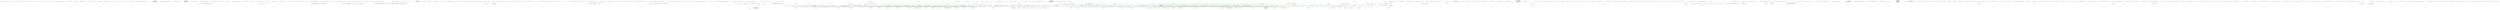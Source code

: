 digraph  {
n0 [cluster="CommonMark.Parser.BlockMethods.make_block(CommonMark.Syntax.BlockTag, int, int)", label="Entry CommonMark.Parser.BlockMethods.make_block(CommonMark.Syntax.BlockTag, int, int)", span="11-11"];
n1 [cluster="CommonMark.Parser.BlockMethods.make_block(CommonMark.Syntax.BlockTag, int, int)", label="Block e = new Block()", span="13-13"];
n2 [cluster="CommonMark.Parser.BlockMethods.make_block(CommonMark.Syntax.BlockTag, int, int)", label="e.Tag = tag", span="14-14"];
n5 [cluster="CommonMark.Parser.BlockMethods.make_block(CommonMark.Syntax.BlockTag, int, int)", label="e.StartLine = start_line", span="17-17"];
n6 [cluster="CommonMark.Parser.BlockMethods.make_block(CommonMark.Syntax.BlockTag, int, int)", label="e.StartColumn = start_column", span="18-18"];
n7 [cluster="CommonMark.Parser.BlockMethods.make_block(CommonMark.Syntax.BlockTag, int, int)", label="e.EndLine = start_line", span="19-19"];
n19 [cluster="CommonMark.Syntax.Block.Block()", label="Entry CommonMark.Syntax.Block.Block()", span="7-7"];
n3 [cluster="CommonMark.Parser.BlockMethods.make_block(CommonMark.Syntax.BlockTag, int, int)", label="e.IsOpen = true", span="15-15"];
n4 [cluster="CommonMark.Parser.BlockMethods.make_block(CommonMark.Syntax.BlockTag, int, int)", label="e.IsLastLineBlank = false", span="16-16"];
n8 [cluster="CommonMark.Parser.BlockMethods.make_block(CommonMark.Syntax.BlockTag, int, int)", label="e.FirstChild = null", span="20-20"];
n9 [cluster="CommonMark.Parser.BlockMethods.make_block(CommonMark.Syntax.BlockTag, int, int)", label="e.LastChild = null", span="21-21"];
n10 [cluster="CommonMark.Parser.BlockMethods.make_block(CommonMark.Syntax.BlockTag, int, int)", label="e.Parent = null", span="22-22"];
n11 [cluster="CommonMark.Parser.BlockMethods.make_block(CommonMark.Syntax.BlockTag, int, int)", label="e.Top = null", span="23-23"];
n13 [cluster="CommonMark.Parser.BlockMethods.make_block(CommonMark.Syntax.BlockTag, int, int)", label="e.StringContent = string.Empty", span="25-25"];
n14 [cluster="CommonMark.Parser.BlockMethods.make_block(CommonMark.Syntax.BlockTag, int, int)", label="e.InlineContent = null", span="26-26"];
n15 [cluster="CommonMark.Parser.BlockMethods.make_block(CommonMark.Syntax.BlockTag, int, int)", label="e.Next = null", span="27-27"];
n16 [cluster="CommonMark.Parser.BlockMethods.make_block(CommonMark.Syntax.BlockTag, int, int)", label="e.Previous = null", span="28-28"];
n17 [cluster="CommonMark.Parser.BlockMethods.make_block(CommonMark.Syntax.BlockTag, int, int)", label="return e;", span="29-29"];
n18 [cluster="CommonMark.Parser.BlockMethods.make_block(CommonMark.Syntax.BlockTag, int, int)", label="Exit CommonMark.Parser.BlockMethods.make_block(CommonMark.Syntax.BlockTag, int, int)", span="11-11"];
n20 [cluster="CommonMark.Parser.BlockMethods.make_document()", label="Entry CommonMark.Parser.BlockMethods.make_document()", span="33-33"];
n21 [cluster="CommonMark.Parser.BlockMethods.make_document()", label="Block e = make_block(BlockTag.Document, 1, 1)", span="35-35"];
n22 [cluster="CommonMark.Parser.BlockMethods.make_document()", label="e.Attributes.ReferenceMap = new Dictionary<string, Reference>()", span="36-36"];
n23 [cluster="CommonMark.Parser.BlockMethods.make_document()", label="e.Top = e", span="37-37"];
n24 [cluster="CommonMark.Parser.BlockMethods.make_document()", label="return e;", span="38-38"];
n26 [cluster="System.Collections.Generic.Dictionary<TKey, TValue>.Dictionary()", label="Entry System.Collections.Generic.Dictionary<TKey, TValue>.Dictionary()", span="0-0"];
n25 [cluster="CommonMark.Parser.BlockMethods.make_document()", label="Exit CommonMark.Parser.BlockMethods.make_document()", span="33-33"];
n27 [cluster="CommonMark.Parser.BlockMethods.is_blank(string, int)", label="Entry CommonMark.Parser.BlockMethods.is_blank(string, int)", span="42-42"];
n28 [cluster="CommonMark.Parser.BlockMethods.is_blank(string, int)", label="char? c", span="44-44"];
n29 [cluster="CommonMark.Parser.BlockMethods.is_blank(string, int)", label="null != (c = BString.bchar(s, offset))", span="45-45"];
n33 [cluster="CommonMark.Parser.BlockMethods.is_blank(string, int)", label="offset++", span="53-53"];
n30 [cluster="CommonMark.Parser.BlockMethods.is_blank(string, int)", label="c == '\n'", span="47-47"];
n35 [cluster="CommonMark.Parser.BlockMethods.is_blank(string, int)", label="return true;", span="60-60"];
n37 [cluster="CommonMark.BString.bchar(string, int)", label="Entry CommonMark.BString.bchar(string, int)", span="13-13"];
n32 [cluster="CommonMark.Parser.BlockMethods.is_blank(string, int)", label="c == ' '", span="51-51"];
n31 [cluster="CommonMark.Parser.BlockMethods.is_blank(string, int)", label="return true;", span="49-49"];
n34 [cluster="CommonMark.Parser.BlockMethods.is_blank(string, int)", label="return false;", span="57-57"];
n36 [cluster="CommonMark.Parser.BlockMethods.is_blank(string, int)", label="Exit CommonMark.Parser.BlockMethods.is_blank(string, int)", span="42-42"];
n38 [cluster="CommonMark.Parser.BlockMethods.can_contain(CommonMark.Syntax.BlockTag, CommonMark.Syntax.BlockTag)", label="Entry CommonMark.Parser.BlockMethods.can_contain(CommonMark.Syntax.BlockTag, CommonMark.Syntax.BlockTag)", span="63-63"];
n39 [cluster="CommonMark.Parser.BlockMethods.can_contain(CommonMark.Syntax.BlockTag, CommonMark.Syntax.BlockTag)", label="return (parent_type == BlockTag.Document ||\r\n                     parent_type == BlockTag.BlockQuote ||\r\n                     parent_type == BlockTag.ListItem ||\r\n                     (parent_type == BlockTag.List && child_type == BlockTag.ListItem));", span="65-68"];
n40 [cluster="CommonMark.Parser.BlockMethods.can_contain(CommonMark.Syntax.BlockTag, CommonMark.Syntax.BlockTag)", label="Exit CommonMark.Parser.BlockMethods.can_contain(CommonMark.Syntax.BlockTag, CommonMark.Syntax.BlockTag)", span="63-63"];
n41 [cluster="CommonMark.Parser.BlockMethods.accepts_lines(CommonMark.Syntax.BlockTag)", label="Entry CommonMark.Parser.BlockMethods.accepts_lines(CommonMark.Syntax.BlockTag)", span="71-71"];
n42 [cluster="CommonMark.Parser.BlockMethods.accepts_lines(CommonMark.Syntax.BlockTag)", label="return (block_type == BlockTag.Paragraph ||\r\n                    block_type == BlockTag.AtxHeader ||\r\n                    block_type == BlockTag.IndentedCode ||\r\n                    block_type == BlockTag.FencedCode);", span="73-76"];
n43 [cluster="CommonMark.Parser.BlockMethods.accepts_lines(CommonMark.Syntax.BlockTag)", label="Exit CommonMark.Parser.BlockMethods.accepts_lines(CommonMark.Syntax.BlockTag)", span="71-71"];
n44 [cluster="CommonMark.Parser.BlockMethods.add_line(CommonMark.Syntax.Block, string, int)", label="Entry CommonMark.Parser.BlockMethods.add_line(CommonMark.Syntax.Block, string, int)", span="80-80"];
n45 [cluster="CommonMark.Parser.BlockMethods.add_line(CommonMark.Syntax.Block, string, int)", label="string s", span="82-82"];
n46 [cluster="CommonMark.Parser.BlockMethods.add_line(CommonMark.Syntax.Block, string, int)", label="var len = ln.Length - offset", span="83-83"];
n49 [cluster="CommonMark.Parser.BlockMethods.add_line(CommonMark.Syntax.Block, string, int)", label="s = BString.bmidstr(ln, offset, len)", span="87-87"];
n50 [cluster="CommonMark.Parser.BlockMethods.add_line(CommonMark.Syntax.Block, string, int)", label="!block.IsOpen", span="89-89"];
n51 [cluster="CommonMark.Parser.BlockMethods.add_line(CommonMark.Syntax.Block, string, int)", label="throw new CommonMarkException(string.Format(''Attempted to add line '{0}' to closed container ({1}).'', ln, block.Tag));", span="90-90"];
n52 [cluster="CommonMark.Parser.BlockMethods.add_line(CommonMark.Syntax.Block, string, int)", label="block.StringContent += s", span="92-92"];
n47 [cluster="CommonMark.Parser.BlockMethods.add_line(CommonMark.Syntax.Block, string, int)", label="len < 0", span="84-84"];
n48 [cluster="CommonMark.Parser.BlockMethods.add_line(CommonMark.Syntax.Block, string, int)", label="s = string.Empty", span="85-85"];
n54 [cluster="CommonMark.BString.bmidstr(string, int, int)", label="Entry CommonMark.BString.bmidstr(string, int, int)", span="121-121"];
n53 [cluster="CommonMark.Parser.BlockMethods.add_line(CommonMark.Syntax.Block, string, int)", label="Exit CommonMark.Parser.BlockMethods.add_line(CommonMark.Syntax.Block, string, int)", span="80-80"];
n55 [cluster="CommonMark.CommonMarkException.CommonMarkException(string)", label="Entry CommonMark.CommonMarkException.CommonMarkException(string)", span="28-28"];
n56 [cluster="string.Format(string, object, object)", label="Entry string.Format(string, object, object)", span="0-0"];
n57 [cluster="CommonMark.Parser.BlockMethods.RemoveTrailingBlankLines(string, bool)", label="Entry CommonMark.Parser.BlockMethods.RemoveTrailingBlankLines(string, bool)", span="96-96"];
n58 [cluster="CommonMark.Parser.BlockMethods.RemoveTrailingBlankLines(string, bool)", label="string tofind = '' \t\r\n''", span="98-98"];
n59 [cluster="CommonMark.Parser.BlockMethods.RemoveTrailingBlankLines(string, bool)", label="var pos = BString.bninchrr(ln, ln.Length - 1, tofind)", span="100-100"];
n62 [cluster="CommonMark.Parser.BlockMethods.RemoveTrailingBlankLines(string, bool)", label="pos = BString.bstrchrp(ln, '\n', pos)", span="109-109"];
n64 [cluster="CommonMark.Parser.BlockMethods.RemoveTrailingBlankLines(string, bool)", label=keepLastNewline, span="112-112"];
n66 [cluster="CommonMark.Parser.BlockMethods.RemoveTrailingBlankLines(string, bool)", label="return ln.Remove(pos, ln.Length - pos);", span="115-115"];
n67 [cluster="CommonMark.Parser.BlockMethods.RemoveTrailingBlankLines(string, bool)", label="return ln;", span="119-119"];
n60 [cluster="CommonMark.Parser.BlockMethods.RemoveTrailingBlankLines(string, bool)", label="pos == -1", span="101-101"];
n69 [cluster="CommonMark.BString.bninchrr(string, int, string)", label="Entry CommonMark.BString.bninchrr(string, int, string)", span="57-57"];
n61 [cluster="CommonMark.Parser.BlockMethods.RemoveTrailingBlankLines(string, bool)", label="return string.Empty;", span="104-104"];
n63 [cluster="CommonMark.Parser.BlockMethods.RemoveTrailingBlankLines(string, bool)", label="pos != -1", span="110-110"];
n70 [cluster="CommonMark.BString.bstrchrp(string, char, int)", label="Entry CommonMark.BString.bstrchrp(string, char, int)", span="90-90"];
n65 [cluster="CommonMark.Parser.BlockMethods.RemoveTrailingBlankLines(string, bool)", label="pos++", span="113-113"];
n68 [cluster="CommonMark.Parser.BlockMethods.RemoveTrailingBlankLines(string, bool)", label="Exit CommonMark.Parser.BlockMethods.RemoveTrailingBlankLines(string, bool)", span="96-96"];
n71 [cluster="string.Remove(int, int)", label="Entry string.Remove(int, int)", span="0-0"];
n72 [cluster="CommonMark.Parser.BlockMethods.ends_with_blank_line(CommonMark.Syntax.Block)", label="Entry CommonMark.Parser.BlockMethods.ends_with_blank_line(CommonMark.Syntax.Block)", span="123-123"];
n73 [cluster="CommonMark.Parser.BlockMethods.ends_with_blank_line(CommonMark.Syntax.Block)", label="block.IsLastLineBlank", span="125-125"];
n75 [cluster="CommonMark.Parser.BlockMethods.ends_with_blank_line(CommonMark.Syntax.Block)", label="(block.Tag == BlockTag.List || block.Tag == BlockTag.ListItem) && block.LastChild != null", span="129-129"];
n76 [cluster="CommonMark.Parser.BlockMethods.ends_with_blank_line(CommonMark.Syntax.Block)", label="return ends_with_blank_line(block.LastChild);", span="131-131"];
n74 [cluster="CommonMark.Parser.BlockMethods.ends_with_blank_line(CommonMark.Syntax.Block)", label="return true;", span="127-127"];
n77 [cluster="CommonMark.Parser.BlockMethods.ends_with_blank_line(CommonMark.Syntax.Block)", label="return false;", span="135-135"];
n78 [cluster="CommonMark.Parser.BlockMethods.ends_with_blank_line(CommonMark.Syntax.Block)", label="Exit CommonMark.Parser.BlockMethods.ends_with_blank_line(CommonMark.Syntax.Block)", span="123-123"];
n79 [cluster="CommonMark.Parser.BlockMethods.break_out_of_lists(ref CommonMark.Syntax.Block, int)", label="Entry CommonMark.Parser.BlockMethods.break_out_of_lists(ref CommonMark.Syntax.Block, int)", span="140-140"];
n80 [cluster="CommonMark.Parser.BlockMethods.break_out_of_lists(ref CommonMark.Syntax.Block, int)", label="Block container = bptr", span="142-142"];
n86 [cluster="CommonMark.Parser.BlockMethods.break_out_of_lists(ref CommonMark.Syntax.Block, int)", label="finalize(container, line_number)", span="153-153"];
n88 [cluster="CommonMark.Parser.BlockMethods.break_out_of_lists(ref CommonMark.Syntax.Block, int)", label="finalize(b, line_number)", span="156-156"];
n90 [cluster="CommonMark.Parser.BlockMethods.break_out_of_lists(ref CommonMark.Syntax.Block, int)", label="Exit CommonMark.Parser.BlockMethods.break_out_of_lists(ref CommonMark.Syntax.Block, int)", span="140-140"];
n81 [cluster="CommonMark.Parser.BlockMethods.break_out_of_lists(ref CommonMark.Syntax.Block, int)", label="Block b = container.Top", span="143-143"];
n85 [cluster="CommonMark.Parser.BlockMethods.break_out_of_lists(ref CommonMark.Syntax.Block, int)", label="container != null && container != b", span="151-151"];
n87 [cluster="CommonMark.Parser.BlockMethods.break_out_of_lists(ref CommonMark.Syntax.Block, int)", label="container = container.Parent", span="154-154"];
n82 [cluster="CommonMark.Parser.BlockMethods.break_out_of_lists(ref CommonMark.Syntax.Block, int)", label="b != null && b.Tag != BlockTag.List", span="145-145"];
n83 [cluster="CommonMark.Parser.BlockMethods.break_out_of_lists(ref CommonMark.Syntax.Block, int)", label="b = b.LastChild", span="147-147"];
n84 [cluster="CommonMark.Parser.BlockMethods.break_out_of_lists(ref CommonMark.Syntax.Block, int)", label="b != null", span="149-149"];
n89 [cluster="CommonMark.Parser.BlockMethods.break_out_of_lists(ref CommonMark.Syntax.Block, int)", label="bptr = b.Parent", span="157-157"];
n91 [cluster="CommonMark.Parser.BlockMethods.finalize(CommonMark.Syntax.Block, int)", label="Entry CommonMark.Parser.BlockMethods.finalize(CommonMark.Syntax.Block, int)", span="162-162"];
n92 [cluster="CommonMark.Parser.BlockMethods.finalize(CommonMark.Syntax.Block, int)", label="int firstlinelen", span="164-164"];
n96 [cluster="CommonMark.Parser.BlockMethods.finalize(CommonMark.Syntax.Block, int)", label="b == null", span="169-169"];
n98 [cluster="CommonMark.Parser.BlockMethods.finalize(CommonMark.Syntax.Block, int)", label="!b.IsOpen", span="172-172"];
n100 [cluster="CommonMark.Parser.BlockMethods.finalize(CommonMark.Syntax.Block, int)", label="b.IsOpen = false", span="178-178"];
n101 [cluster="CommonMark.Parser.BlockMethods.finalize(CommonMark.Syntax.Block, int)", label="line_number > b.StartLine", span="179-179"];
n102 [cluster="CommonMark.Parser.BlockMethods.finalize(CommonMark.Syntax.Block, int)", label="b.EndLine = line_number - 1", span="181-181"];
n103 [cluster="CommonMark.Parser.BlockMethods.finalize(CommonMark.Syntax.Block, int)", label="b.EndLine = line_number", span="185-185"];
n104 [cluster="CommonMark.Parser.BlockMethods.finalize(CommonMark.Syntax.Block, int)", label="b.Tag", span="188-188"];
n107 [cluster="CommonMark.Parser.BlockMethods.finalize(CommonMark.Syntax.Block, int)", label="BString.bchar(b.StringContent, 0) == '[' &&\r\n                           0 != (pos = InlineMethods.parse_reference(b.StringContent,\r\n                                                  b.Top.Attributes.ReferenceMap))", span="193-195"];
n108 [cluster="CommonMark.Parser.BlockMethods.finalize(CommonMark.Syntax.Block, int)", label="b.StringContent = b.StringContent.Remove(0, pos)", span="197-197"];
n109 [cluster="CommonMark.Parser.BlockMethods.finalize(CommonMark.Syntax.Block, int)", label="is_blank(b.StringContent, 0)", span="199-199"];
n110 [cluster="CommonMark.Parser.BlockMethods.finalize(CommonMark.Syntax.Block, int)", label="b.Tag = BlockTag.ReferenceDefinition", span="201-201"];
n112 [cluster="CommonMark.Parser.BlockMethods.finalize(CommonMark.Syntax.Block, int)", label="b.StringContent = RemoveTrailingBlankLines(b.StringContent, true)", span="206-206"];
n114 [cluster="CommonMark.Parser.BlockMethods.finalize(CommonMark.Syntax.Block, int)", label="firstlinelen = BString.bstrchr(b.StringContent, '\n')", span="211-211"];
n115 [cluster="CommonMark.Parser.BlockMethods.finalize(CommonMark.Syntax.Block, int)", label="b.Attributes.FencedCodeData.Info = BString.bmidstr(b.StringContent, 0, firstlinelen)", span="212-212"];
n116 [cluster="CommonMark.Parser.BlockMethods.finalize(CommonMark.Syntax.Block, int)", label="b.StringContent = b.StringContent.Remove(0, firstlinelen + 1)", span="213-213"];
n117 [cluster="CommonMark.Parser.BlockMethods.finalize(CommonMark.Syntax.Block, int)", label="b.Attributes.FencedCodeData.Info = b.Attributes.FencedCodeData.Info.Trim()", span="214-214"];
n118 [cluster="CommonMark.Parser.BlockMethods.finalize(CommonMark.Syntax.Block, int)", label="b.Attributes.FencedCodeData.Info = InlineMethods.Unescape(b.Attributes.FencedCodeData.Info)", span="215-215"];
n120 [cluster="CommonMark.Parser.BlockMethods.finalize(CommonMark.Syntax.Block, int)", label="b.Attributes.ListData.IsTight = true", span="219-219"];
n121 [cluster="CommonMark.Parser.BlockMethods.finalize(CommonMark.Syntax.Block, int)", label="item = b.FirstChild", span="220-220"];
n124 [cluster="CommonMark.Parser.BlockMethods.finalize(CommonMark.Syntax.Block, int)", label="b.Attributes.ListData.IsTight = false", span="227-227"];
n128 [cluster="CommonMark.Parser.BlockMethods.finalize(CommonMark.Syntax.Block, int)", label="b.Attributes.ListData.IsTight = false", span="238-238"];
n130 [cluster="CommonMark.Parser.BlockMethods.finalize(CommonMark.Syntax.Block, int)", label="!(b.Attributes.ListData.IsTight)", span="243-243"];
n93 [cluster="CommonMark.Parser.BlockMethods.finalize(CommonMark.Syntax.Block, int)", label="int pos", span="165-165"];
n94 [cluster="CommonMark.Parser.BlockMethods.finalize(CommonMark.Syntax.Block, int)", label="Block item", span="166-166"];
n95 [cluster="CommonMark.Parser.BlockMethods.finalize(CommonMark.Syntax.Block, int)", label="Block subitem", span="167-167"];
n97 [cluster="CommonMark.Parser.BlockMethods.finalize(CommonMark.Syntax.Block, int)", label="throw new ArgumentNullException(''b'');", span="170-170"];
n99 [cluster="CommonMark.Parser.BlockMethods.finalize(CommonMark.Syntax.Block, int)", label="return;", span="175-175"];
n105 [cluster="CommonMark.Parser.BlockMethods.finalize(CommonMark.Syntax.Block, int)", label="BlockTag.Paragraph", span="191-191"];
n111 [cluster="CommonMark.Parser.BlockMethods.finalize(CommonMark.Syntax.Block, int)", label="BlockTag.IndentedCode", span="205-205"];
n113 [cluster="CommonMark.Parser.BlockMethods.finalize(CommonMark.Syntax.Block, int)", label="BlockTag.FencedCode", span="209-209"];
n119 [cluster="CommonMark.Parser.BlockMethods.finalize(CommonMark.Syntax.Block, int)", label="BlockTag.List", span="218-218"];
n132 [cluster="CommonMark.Parser.BlockMethods.finalize(CommonMark.Syntax.Block, int)", label="Exit CommonMark.Parser.BlockMethods.finalize(CommonMark.Syntax.Block, int)", span="162-162"];
n106 [cluster="CommonMark.Parser.BlockMethods.finalize(CommonMark.Syntax.Block, int)", label="pos = 0", span="192-192"];
n134 [cluster="CommonMark.Parser.InlineMethods.parse_reference(string, System.Collections.Generic.Dictionary<string, CommonMark.Syntax.Reference>)", label="Entry CommonMark.Parser.InlineMethods.parse_reference(string, System.Collections.Generic.Dictionary<string, CommonMark.Syntax.Reference>)", span="996-996"];
n135 [cluster="CommonMark.BString.bstrchr(string, char)", label="Entry CommonMark.BString.bstrchr(string, char)", span="110-110"];
n136 [cluster="string.Trim()", label="Entry string.Trim()", span="0-0"];
n122 [cluster="CommonMark.Parser.BlockMethods.finalize(CommonMark.Syntax.Block, int)", label="item != null", span="222-222"];
n123 [cluster="CommonMark.Parser.BlockMethods.finalize(CommonMark.Syntax.Block, int)", label="item.IsLastLineBlank && item.Next != null", span="225-225"];
n125 [cluster="CommonMark.Parser.BlockMethods.finalize(CommonMark.Syntax.Block, int)", label="subitem = item.FirstChild", span="232-232"];
n127 [cluster="CommonMark.Parser.BlockMethods.finalize(CommonMark.Syntax.Block, int)", label="ends_with_blank_line(subitem) &&\r\n                                (item.Next != null || subitem.Next != null)", span="235-236"];
n131 [cluster="CommonMark.Parser.BlockMethods.finalize(CommonMark.Syntax.Block, int)", label="item = item.Next", span="247-247"];
n126 [cluster="CommonMark.Parser.BlockMethods.finalize(CommonMark.Syntax.Block, int)", label="subitem != null", span="233-233"];
n129 [cluster="CommonMark.Parser.BlockMethods.finalize(CommonMark.Syntax.Block, int)", label="subitem = subitem.Next", span="241-241"];
n133 [cluster="System.ArgumentNullException.ArgumentNullException(string)", label="Entry System.ArgumentNullException.ArgumentNullException(string)", span="0-0"];
n137 [cluster="CommonMark.Parser.InlineMethods.Unescape(string)", label="Entry CommonMark.Parser.InlineMethods.Unescape(string)", span="560-560"];
n138 [cluster="CommonMark.Parser.BlockMethods.add_child(CommonMark.Syntax.Block, CommonMark.Syntax.BlockTag, int, int)", label="Entry CommonMark.Parser.BlockMethods.add_child(CommonMark.Syntax.Block, CommonMark.Syntax.BlockTag, int, int)", span="258-258"];
n139 [cluster="CommonMark.Parser.BlockMethods.add_child(CommonMark.Syntax.Block, CommonMark.Syntax.BlockTag, int, int)", label="!can_contain(parent.Tag, block_type)", span="262-262"];
n140 [cluster="CommonMark.Parser.BlockMethods.add_child(CommonMark.Syntax.Block, CommonMark.Syntax.BlockTag, int, int)", label="finalize(parent, start_line)", span="264-264"];
n141 [cluster="CommonMark.Parser.BlockMethods.add_child(CommonMark.Syntax.Block, CommonMark.Syntax.BlockTag, int, int)", label="parent = parent.Parent", span="265-265"];
n142 [cluster="CommonMark.Parser.BlockMethods.add_child(CommonMark.Syntax.Block, CommonMark.Syntax.BlockTag, int, int)", label="parent == null", span="268-268"];
n144 [cluster="CommonMark.Parser.BlockMethods.add_child(CommonMark.Syntax.Block, CommonMark.Syntax.BlockTag, int, int)", label="Block child = make_block(block_type, start_line, start_column)", span="271-271"];
n145 [cluster="CommonMark.Parser.BlockMethods.add_child(CommonMark.Syntax.Block, CommonMark.Syntax.BlockTag, int, int)", label="child.Parent = parent", span="272-272"];
n146 [cluster="CommonMark.Parser.BlockMethods.add_child(CommonMark.Syntax.Block, CommonMark.Syntax.BlockTag, int, int)", label="child.Top = parent.Top", span="273-273"];
n147 [cluster="CommonMark.Parser.BlockMethods.add_child(CommonMark.Syntax.Block, CommonMark.Syntax.BlockTag, int, int)", label="parent.LastChild != null", span="275-275"];
n150 [cluster="CommonMark.Parser.BlockMethods.add_child(CommonMark.Syntax.Block, CommonMark.Syntax.BlockTag, int, int)", label="parent.FirstChild = child", span="282-282"];
n152 [cluster="CommonMark.Parser.BlockMethods.add_child(CommonMark.Syntax.Block, CommonMark.Syntax.BlockTag, int, int)", label="parent.LastChild = child", span="285-285"];
n143 [cluster="CommonMark.Parser.BlockMethods.add_child(CommonMark.Syntax.Block, CommonMark.Syntax.BlockTag, int, int)", label="throw new ArgumentNullException(''parent'');", span="269-269"];
n151 [cluster="CommonMark.Parser.BlockMethods.add_child(CommonMark.Syntax.Block, CommonMark.Syntax.BlockTag, int, int)", label="child.Previous = null", span="283-283"];
n153 [cluster="CommonMark.Parser.BlockMethods.add_child(CommonMark.Syntax.Block, CommonMark.Syntax.BlockTag, int, int)", label="return child;", span="286-286"];
n154 [cluster="CommonMark.Parser.BlockMethods.add_child(CommonMark.Syntax.Block, CommonMark.Syntax.BlockTag, int, int)", label="Exit CommonMark.Parser.BlockMethods.add_child(CommonMark.Syntax.Block, CommonMark.Syntax.BlockTag, int, int)", span="258-258"];
n155 [cluster="CommonMark.Parser.BlockMethods.process_inlines(CommonMark.Syntax.Block, System.Collections.Generic.Dictionary<string, CommonMark.Syntax.Reference>)", label="Entry CommonMark.Parser.BlockMethods.process_inlines(CommonMark.Syntax.Block, System.Collections.Generic.Dictionary<string, CommonMark.Syntax.Reference>)", span="292-292"];
n156 [cluster="CommonMark.Parser.BlockMethods.process_inlines(CommonMark.Syntax.Block, System.Collections.Generic.Dictionary<string, CommonMark.Syntax.Reference>)", label="cur.Tag", span="294-294"];
n160 [cluster="CommonMark.Parser.BlockMethods.process_inlines(CommonMark.Syntax.Block, System.Collections.Generic.Dictionary<string, CommonMark.Syntax.Reference>)", label="cur.StringContent == null", span="300-300"];
n161 [cluster="CommonMark.Parser.BlockMethods.process_inlines(CommonMark.Syntax.Block, System.Collections.Generic.Dictionary<string, CommonMark.Syntax.Reference>)", label="throw new CommonMarkException(''The block does not contain string content.'', cur);", span="301-301"];
n162 [cluster="CommonMark.Parser.BlockMethods.process_inlines(CommonMark.Syntax.Block, System.Collections.Generic.Dictionary<string, CommonMark.Syntax.Reference>)", label="cur.InlineContent = InlineMethods.parse_inlines(cur.StringContent, refmap)", span="303-303"];
n163 [cluster="CommonMark.Parser.BlockMethods.process_inlines(CommonMark.Syntax.Block, System.Collections.Generic.Dictionary<string, CommonMark.Syntax.Reference>)", label="cur.StringContent = null", span="304-304"];
n164 [cluster="CommonMark.Parser.BlockMethods.process_inlines(CommonMark.Syntax.Block, System.Collections.Generic.Dictionary<string, CommonMark.Syntax.Reference>)", label="Block child = cur.FirstChild", span="311-311"];
n166 [cluster="CommonMark.Parser.BlockMethods.process_inlines(CommonMark.Syntax.Block, System.Collections.Generic.Dictionary<string, CommonMark.Syntax.Reference>)", label="process_inlines(child, refmap)", span="314-314"];
n157 [cluster="CommonMark.Parser.BlockMethods.process_inlines(CommonMark.Syntax.Block, System.Collections.Generic.Dictionary<string, CommonMark.Syntax.Reference>)", label="BlockTag.Paragraph", span="297-297"];
n158 [cluster="CommonMark.Parser.BlockMethods.process_inlines(CommonMark.Syntax.Block, System.Collections.Generic.Dictionary<string, CommonMark.Syntax.Reference>)", label="BlockTag.AtxHeader", span="298-298"];
n159 [cluster="CommonMark.Parser.BlockMethods.process_inlines(CommonMark.Syntax.Block, System.Collections.Generic.Dictionary<string, CommonMark.Syntax.Reference>)", label="BlockTag.SETextHeader", span="299-299"];
n170 [cluster="CommonMark.Parser.InlineMethods.parse_inlines(string, System.Collections.Generic.Dictionary<string, CommonMark.Syntax.Reference>)", label="Entry CommonMark.Parser.InlineMethods.parse_inlines(string, System.Collections.Generic.Dictionary<string, CommonMark.Syntax.Reference>)", span="974-974"];
n165 [cluster="CommonMark.Parser.BlockMethods.process_inlines(CommonMark.Syntax.Block, System.Collections.Generic.Dictionary<string, CommonMark.Syntax.Reference>)", label="child != null", span="312-312"];
n167 [cluster="CommonMark.Parser.BlockMethods.process_inlines(CommonMark.Syntax.Block, System.Collections.Generic.Dictionary<string, CommonMark.Syntax.Reference>)", label="child = child.Next", span="315-315"];
n168 [cluster="CommonMark.Parser.BlockMethods.process_inlines(CommonMark.Syntax.Block, System.Collections.Generic.Dictionary<string, CommonMark.Syntax.Reference>)", label="Exit CommonMark.Parser.BlockMethods.process_inlines(CommonMark.Syntax.Block, System.Collections.Generic.Dictionary<string, CommonMark.Syntax.Reference>)", span="292-292"];
n169 [cluster="CommonMark.CommonMarkException.CommonMarkException(string, CommonMark.Syntax.Block, System.Exception)", label="Entry CommonMark.CommonMarkException.CommonMarkException(string, CommonMark.Syntax.Block, System.Exception)", span="38-38"];
n171 [cluster="CommonMark.Parser.BlockMethods.ParseListMarker(string, int, out CommonMark.Syntax.ListData)", label="Entry CommonMark.Parser.BlockMethods.ParseListMarker(string, int, out CommonMark.Syntax.ListData)", span="325-325"];
n172 [cluster="CommonMark.Parser.BlockMethods.ParseListMarker(string, int, out CommonMark.Syntax.ListData)", label="char? c", span="327-327"];
n176 [cluster="CommonMark.Parser.BlockMethods.ParseListMarker(string, int, out CommonMark.Syntax.ListData)", label="startpos = pos", span="332-332"];
n177 [cluster="CommonMark.Parser.BlockMethods.ParseListMarker(string, int, out CommonMark.Syntax.ListData)", label="c = BString.bchar(ln, pos)", span="333-333"];
n178 [cluster="CommonMark.Parser.BlockMethods.ParseListMarker(string, int, out CommonMark.Syntax.ListData)", label="(c == '*' || c == '-' || c == '+') && 0 == Scanner.scan_hrule(ln, pos)", span="335-335"];
n179 [cluster="CommonMark.Parser.BlockMethods.ParseListMarker(string, int, out CommonMark.Syntax.ListData)", label="pos++", span="337-337"];
n180 [cluster="CommonMark.Parser.BlockMethods.ParseListMarker(string, int, out CommonMark.Syntax.ListData)", label="pos == ln.Length || !char.IsWhiteSpace(ln[pos])", span="338-338"];
n190 [cluster="CommonMark.Parser.BlockMethods.ParseListMarker(string, int, out CommonMark.Syntax.ListData)", label="pos++", span="352-352"];
n191 [cluster="CommonMark.Parser.BlockMethods.ParseListMarker(string, int, out CommonMark.Syntax.ListData)", label="char.IsDigit(BString.bchar(ln, pos).Value)", span="353-353"];
n193 [cluster="CommonMark.Parser.BlockMethods.ParseListMarker(string, int, out CommonMark.Syntax.ListData)", label="!int.TryParse(ln.Substring(startpos, pos - startpos), \r\n                    System.Globalization.NumberStyles.Integer, \r\n                    System.Globalization.CultureInfo.InvariantCulture, out start)", span="358-360"];
n195 [cluster="CommonMark.Parser.BlockMethods.ParseListMarker(string, int, out CommonMark.Syntax.ListData)", label="c = BString.bchar(ln, pos)", span="366-366"];
n198 [cluster="CommonMark.Parser.BlockMethods.ParseListMarker(string, int, out CommonMark.Syntax.ListData)", label="!char.IsWhiteSpace(BString.bchar(ln, pos).Value)", span="370-370"];
n209 [cluster="CommonMark.Parser.BlockMethods.ParseListMarker(string, int, out CommonMark.Syntax.ListData)", label="return (pos - startpos);", span="392-392"];
n173 [cluster="CommonMark.Parser.BlockMethods.ParseListMarker(string, int, out CommonMark.Syntax.ListData)", label="int startpos", span="328-328"];
n174 [cluster="CommonMark.Parser.BlockMethods.ParseListMarker(string, int, out CommonMark.Syntax.ListData)", label="int start = 1", span="329-329"];
n175 [cluster="CommonMark.Parser.BlockMethods.ParseListMarker(string, int, out CommonMark.Syntax.ListData)", label="data = null", span="330-330"];
n210 [cluster="CommonMark.Parser.BlockMethods.ParseListMarker(string, int, out CommonMark.Syntax.ListData)", label="Exit CommonMark.Parser.BlockMethods.ParseListMarker(string, int, out CommonMark.Syntax.ListData)", span="325-325"];
n185 [cluster="CommonMark.Parser.BlockMethods.ParseListMarker(string, int, out CommonMark.Syntax.ListData)", label="data.BulletChar = c.Value", span="344-344"];
n189 [cluster="CommonMark.Parser.BlockMethods.ParseListMarker(string, int, out CommonMark.Syntax.ListData)", label="c != null && char.IsDigit(c.Value)", span="349-349"];
n211 [cluster="CommonMark.Parser.Scanner.scan_hrule(string, int)", label="Entry CommonMark.Parser.Scanner.scan_hrule(string, int)", span="214-214"];
n181 [cluster="CommonMark.Parser.BlockMethods.ParseListMarker(string, int, out CommonMark.Syntax.ListData)", label="return 0;", span="339-339"];
n182 [cluster="CommonMark.Parser.BlockMethods.ParseListMarker(string, int, out CommonMark.Syntax.ListData)", label="data = new ListData()", span="341-341"];
n212 [cluster="char.IsWhiteSpace(char)", label="Entry char.IsWhiteSpace(char)", span="0-0"];
n183 [cluster="CommonMark.Parser.BlockMethods.ParseListMarker(string, int, out CommonMark.Syntax.ListData)", label="data.MarkerOffset = 0", span="342-342"];
n213 [cluster="CommonMark.Syntax.ListData.ListData()", label="Entry CommonMark.Syntax.ListData.ListData()", span="6-6"];
n184 [cluster="CommonMark.Parser.BlockMethods.ParseListMarker(string, int, out CommonMark.Syntax.ListData)", label="data.ListType = ListType.Bullet", span="343-343"];
n186 [cluster="CommonMark.Parser.BlockMethods.ParseListMarker(string, int, out CommonMark.Syntax.ListData)", label="data.Start = 1", span="345-345"];
n187 [cluster="CommonMark.Parser.BlockMethods.ParseListMarker(string, int, out CommonMark.Syntax.ListData)", label="data.Delimiter = ListDelimiter.Period", span="346-346"];
n188 [cluster="CommonMark.Parser.BlockMethods.ParseListMarker(string, int, out CommonMark.Syntax.ListData)", label="data.IsTight = false", span="347-347"];
n208 [cluster="CommonMark.Parser.BlockMethods.ParseListMarker(string, int, out CommonMark.Syntax.ListData)", label="return 0;", span="389-389"];
n214 [cluster="char.IsDigit(char)", label="Entry char.IsDigit(char)", span="0-0"];
n192 [cluster="CommonMark.Parser.BlockMethods.ParseListMarker(string, int, out CommonMark.Syntax.ListData)", label="pos++", span="355-355"];
n197 [cluster="CommonMark.Parser.BlockMethods.ParseListMarker(string, int, out CommonMark.Syntax.ListData)", label="pos++", span="369-369"];
n194 [cluster="CommonMark.Parser.BlockMethods.ParseListMarker(string, int, out CommonMark.Syntax.ListData)", label="return 0;", span="363-363"];
n215 [cluster="string.Substring(int, int)", label="Entry string.Substring(int, int)", span="0-0"];
n216 [cluster="int.TryParse(string, System.Globalization.NumberStyles, System.IFormatProvider, out int)", label="Entry int.TryParse(string, System.Globalization.NumberStyles, System.IFormatProvider, out int)", span="0-0"];
n204 [cluster="CommonMark.Parser.BlockMethods.ParseListMarker(string, int, out CommonMark.Syntax.ListData)", label="data.Start = start", span="377-377"];
n196 [cluster="CommonMark.Parser.BlockMethods.ParseListMarker(string, int, out CommonMark.Syntax.ListData)", label="c == '.' || c == ')'", span="367-367"];
n205 [cluster="CommonMark.Parser.BlockMethods.ParseListMarker(string, int, out CommonMark.Syntax.ListData)", label="data.Delimiter = (c == '.' ? ListDelimiter.Period : ListDelimiter.Parenthesis)", span="378-378"];
n207 [cluster="CommonMark.Parser.BlockMethods.ParseListMarker(string, int, out CommonMark.Syntax.ListData)", label="return 0;", span="383-383"];
n199 [cluster="CommonMark.Parser.BlockMethods.ParseListMarker(string, int, out CommonMark.Syntax.ListData)", label="return 0;", span="371-371"];
n200 [cluster="CommonMark.Parser.BlockMethods.ParseListMarker(string, int, out CommonMark.Syntax.ListData)", label="data = new ListData()", span="373-373"];
n201 [cluster="CommonMark.Parser.BlockMethods.ParseListMarker(string, int, out CommonMark.Syntax.ListData)", label="data.MarkerOffset = 0", span="374-374"];
n202 [cluster="CommonMark.Parser.BlockMethods.ParseListMarker(string, int, out CommonMark.Syntax.ListData)", label="data.ListType = ListType.Ordered", span="375-375"];
n203 [cluster="CommonMark.Parser.BlockMethods.ParseListMarker(string, int, out CommonMark.Syntax.ListData)", label="data.BulletChar = '\0'", span="376-376"];
n206 [cluster="CommonMark.Parser.BlockMethods.ParseListMarker(string, int, out CommonMark.Syntax.ListData)", label="data.IsTight = false", span="379-379"];
n217 [cluster="CommonMark.Parser.BlockMethods.lists_match(CommonMark.Syntax.ListData, CommonMark.Syntax.ListData)", label="Entry CommonMark.Parser.BlockMethods.lists_match(CommonMark.Syntax.ListData, CommonMark.Syntax.ListData)", span="396-396"];
n218 [cluster="CommonMark.Parser.BlockMethods.lists_match(CommonMark.Syntax.ListData, CommonMark.Syntax.ListData)", label="return (list_data.ListType == item_data.ListType &&\r\n                    list_data.Delimiter == item_data.Delimiter &&\r\n                // list_data.marker_offset == item_data.marker_offset &&\r\n                    list_data.BulletChar == item_data.BulletChar);", span="398-401"];
n219 [cluster="CommonMark.Parser.BlockMethods.lists_match(CommonMark.Syntax.ListData, CommonMark.Syntax.ListData)", label="Exit CommonMark.Parser.BlockMethods.lists_match(CommonMark.Syntax.ListData, CommonMark.Syntax.ListData)", span="396-396"];
n220 [cluster="CommonMark.Parser.BlockMethods.incorporate_line(string, int, ref CommonMark.Syntax.Block)", label="Entry CommonMark.Parser.BlockMethods.incorporate_line(string, int, ref CommonMark.Syntax.Block)", span="407-407"];
n221 [cluster="CommonMark.Parser.BlockMethods.incorporate_line(string, int, ref CommonMark.Syntax.Block)", label="ln += ''\n''", span="410-410"];
n230 [cluster="CommonMark.Parser.BlockMethods.incorporate_line(string, int, ref CommonMark.Syntax.Block)", label="Block cur = curptr", span="420-420"];
n280 [cluster="CommonMark.Parser.BlockMethods.incorporate_line(string, int, ref CommonMark.Syntax.Block)", label="break_out_of_lists(ref container, line_number)", span="549-549"];
n290 [cluster="CommonMark.Parser.BlockMethods.incorporate_line(string, int, ref CommonMark.Syntax.Block)", label="container = add_child(container, BlockTag.IndentedCode, line_number, offset + 1)", span="570-570"];
n295 [cluster="CommonMark.Parser.BlockMethods.incorporate_line(string, int, ref CommonMark.Syntax.Block)", label="container = add_child(container, BlockTag.BlockQuote, line_number, offset + 1)", span="587-587"];
n298 [cluster="CommonMark.Parser.BlockMethods.incorporate_line(string, int, ref CommonMark.Syntax.Block)", label="container = add_child(container, BlockTag.AtxHeader, line_number, offset + 1)", span="594-594"];
n301 [cluster="CommonMark.Parser.BlockMethods.incorporate_line(string, int, ref CommonMark.Syntax.Block)", label="throw new CommonMarkException(''ATX header parsing with regular expression returned incorrect results.'', curptr);", span="598-598"];
n308 [cluster="CommonMark.Parser.BlockMethods.incorporate_line(string, int, ref CommonMark.Syntax.Block)", label="container = add_child(container, BlockTag.FencedCode, line_number, first_nonspace + 1)", span="612-612"];
n314 [cluster="CommonMark.Parser.BlockMethods.incorporate_line(string, int, ref CommonMark.Syntax.Block)", label="container = add_child(container, BlockTag.HtmlBlock, line_number,\r\n                                        first_nonspace + 1)", span="622-623"];
n320 [cluster="CommonMark.Parser.BlockMethods.incorporate_line(string, int, ref CommonMark.Syntax.Block)", label="container = add_child(container, BlockTag.HorizontalRuler, line_number, first_nonspace + 1)", span="644-644"];
n321 [cluster="CommonMark.Parser.BlockMethods.incorporate_line(string, int, ref CommonMark.Syntax.Block)", label="finalize(container, line_number)", span="645-645"];
n337 [cluster="CommonMark.Parser.BlockMethods.incorporate_line(string, int, ref CommonMark.Syntax.Block)", label="container = add_child(container, BlockTag.List, line_number,\r\n                      first_nonspace + 1)", span="683-684"];
n339 [cluster="CommonMark.Parser.BlockMethods.incorporate_line(string, int, ref CommonMark.Syntax.Block)", label="container = add_child(container, BlockTag.ListItem, line_number,\r\n                        first_nonspace + 1)", span="689-690"];
n355 [cluster="CommonMark.Parser.BlockMethods.incorporate_line(string, int, ref CommonMark.Syntax.Block)", label="finalize(cur, line_number)", span="752-752"];
n364 [cluster="CommonMark.Parser.BlockMethods.incorporate_line(string, int, ref CommonMark.Syntax.Block)", label="finalize(container, line_number)", span="776-776"];
n382 [cluster="CommonMark.Parser.BlockMethods.incorporate_line(string, int, ref CommonMark.Syntax.Block)", label="finalize(container, line_number)", span="818-818"];
n387 [cluster="CommonMark.Parser.BlockMethods.incorporate_line(string, int, ref CommonMark.Syntax.Block)", label="container = add_child(container, BlockTag.Paragraph, line_number, first_nonspace + 1)", span="832-832"];
n389 [cluster="CommonMark.Parser.BlockMethods.incorporate_line(string, int, ref CommonMark.Syntax.Block)", label="Utilities.Warning(''Line {0} with container type {1} did not match any condition:\n\''{2}\'''', line_number, container.Tag, ln)", span="839-839"];
n392 [cluster="CommonMark.Parser.BlockMethods.incorporate_line(string, int, ref CommonMark.Syntax.Block)", label="Exit CommonMark.Parser.BlockMethods.incorporate_line(string, int, ref CommonMark.Syntax.Block)", span="407-407"];
n222 [cluster="CommonMark.Parser.BlockMethods.incorporate_line(string, int, ref CommonMark.Syntax.Block)", label="Block last_matched_container", span="412-412"];
n234 [cluster="CommonMark.Parser.BlockMethods.incorporate_line(string, int, ref CommonMark.Syntax.Block)", label="ln = Utilities.Untabify(ln)", span="426-426"];
n223 [cluster="CommonMark.Parser.BlockMethods.incorporate_line(string, int, ref CommonMark.Syntax.Block)", label="int offset = 0", span="413-413"];
n224 [cluster="CommonMark.Parser.BlockMethods.incorporate_line(string, int, ref CommonMark.Syntax.Block)", label="int matched = 0", span="414-414"];
n238 [cluster="CommonMark.Parser.BlockMethods.incorporate_line(string, int, ref CommonMark.Syntax.Block)", label="first_nonspace = offset", span="438-438"];
n241 [cluster="CommonMark.Parser.BlockMethods.incorporate_line(string, int, ref CommonMark.Syntax.Block)", label="indent = first_nonspace - offset", span="442-442"];
n252 [cluster="CommonMark.Parser.BlockMethods.incorporate_line(string, int, ref CommonMark.Syntax.Block)", label="offset += container.Attributes.ListData.MarkerOffset +\r\n                          container.Attributes.ListData.Padding", span="467-468"];
n258 [cluster="CommonMark.Parser.BlockMethods.incorporate_line(string, int, ref CommonMark.Syntax.Block)", label="offset += CODE_INDENT", span="485-485"];
n266 [cluster="CommonMark.Parser.BlockMethods.incorporate_line(string, int, ref CommonMark.Syntax.Block)", label="i > 0 && BString.bchar(ln, offset) == ' '", span="510-510"];
n267 [cluster="CommonMark.Parser.BlockMethods.incorporate_line(string, int, ref CommonMark.Syntax.Block)", label="offset++", span="512-512"];
n282 [cluster="CommonMark.Parser.BlockMethods.incorporate_line(string, int, ref CommonMark.Syntax.Block)", label="first_nonspace = offset", span="557-557"];
n285 [cluster="CommonMark.Parser.BlockMethods.incorporate_line(string, int, ref CommonMark.Syntax.Block)", label="indent = first_nonspace - offset", span="561-561"];
n289 [cluster="CommonMark.Parser.BlockMethods.incorporate_line(string, int, ref CommonMark.Syntax.Block)", label="offset += CODE_INDENT", span="569-569"];
n311 [cluster="CommonMark.Parser.BlockMethods.incorporate_line(string, int, ref CommonMark.Syntax.Block)", label="container.Attributes.FencedCodeData.FenceOffset = first_nonspace - offset", span="615-615"];
n342 [cluster="CommonMark.Parser.BlockMethods.incorporate_line(string, int, ref CommonMark.Syntax.Block)", label="first_nonspace = offset", span="708-708"];
n345 [cluster="CommonMark.Parser.BlockMethods.incorporate_line(string, int, ref CommonMark.Syntax.Block)", label="indent = first_nonspace - offset", span="714-714"];
n353 [cluster="CommonMark.Parser.BlockMethods.incorporate_line(string, int, ref CommonMark.Syntax.Block)", label="add_line(cur, ln, offset)", span="742-742"];
n360 [cluster="CommonMark.Parser.BlockMethods.incorporate_line(string, int, ref CommonMark.Syntax.Block)", label="add_line(container, ln, offset)", span="763-763"];
n366 [cluster="CommonMark.Parser.BlockMethods.incorporate_line(string, int, ref CommonMark.Syntax.Block)", label="add_line(container, ln, offset)", span="781-781"];
n368 [cluster="CommonMark.Parser.BlockMethods.incorporate_line(string, int, ref CommonMark.Syntax.Block)", label="add_line(container, ln, offset)", span="788-788"];
n225 [cluster="CommonMark.Parser.BlockMethods.incorporate_line(string, int, ref CommonMark.Syntax.Block)", label="int lev = 0", span="415-415"];
n226 [cluster="CommonMark.Parser.BlockMethods.incorporate_line(string, int, ref CommonMark.Syntax.Block)", label="int i", span="416-416"];
n227 [cluster="CommonMark.Parser.BlockMethods.incorporate_line(string, int, ref CommonMark.Syntax.Block)", label="ListData data", span="417-417"];
n228 [cluster="CommonMark.Parser.BlockMethods.incorporate_line(string, int, ref CommonMark.Syntax.Block)", label="bool all_matched = true", span="418-418"];
n229 [cluster="CommonMark.Parser.BlockMethods.incorporate_line(string, int, ref CommonMark.Syntax.Block)", label="Block container", span="419-419"];
n276 [cluster="CommonMark.Parser.BlockMethods.incorporate_line(string, int, ref CommonMark.Syntax.Block)", label="!all_matched", span="537-537"];
n319 [cluster="CommonMark.Parser.BlockMethods.incorporate_line(string, int, ref CommonMark.Syntax.Block)", label="!(container.Tag == BlockTag.Paragraph && !all_matched) &&\r\n                         0 != (matched = Scanner.scan_hrule(ln, first_nonspace))", span="639-640"];
n231 [cluster="CommonMark.Parser.BlockMethods.incorporate_line(string, int, ref CommonMark.Syntax.Block)", label="bool blank = false", span="421-421"];
n235 [cluster="CommonMark.Parser.BlockMethods.incorporate_line(string, int, ref CommonMark.Syntax.Block)", label="container = cur.Top", span="429-429"];
n288 [cluster="CommonMark.Parser.BlockMethods.incorporate_line(string, int, ref CommonMark.Syntax.Block)", label="cur.Tag != BlockTag.Paragraph && !blank", span="567-567"];
n354 [cluster="CommonMark.Parser.BlockMethods.incorporate_line(string, int, ref CommonMark.Syntax.Block)", label="cur != last_matched_container", span="749-749"];
n356 [cluster="CommonMark.Parser.BlockMethods.incorporate_line(string, int, ref CommonMark.Syntax.Block)", label="cur = cur.Parent", span="753-753"];
n232 [cluster="CommonMark.Parser.BlockMethods.incorporate_line(string, int, ref CommonMark.Syntax.Block)", label="int first_nonspace", span="422-422"];
n279 [cluster="CommonMark.Parser.BlockMethods.incorporate_line(string, int, ref CommonMark.Syntax.Block)", label="blank && container.IsLastLineBlank", span="547-547"];
n233 [cluster="CommonMark.Parser.BlockMethods.incorporate_line(string, int, ref CommonMark.Syntax.Block)", label="int indent", span="423-423"];
n393 [cluster="CommonMark.Utilities.Untabify(string, int)", label="Entry CommonMark.Utilities.Untabify(string, int)", span="31-31"];
n239 [cluster="CommonMark.Parser.BlockMethods.incorporate_line(string, int, ref CommonMark.Syntax.Block)", label="BString.bchar(ln, first_nonspace) == ' '", span="439-439"];
n242 [cluster="CommonMark.Parser.BlockMethods.incorporate_line(string, int, ref CommonMark.Syntax.Block)", label="blank = BString.bchar(ln, first_nonspace) == '\n'", span="443-443"];
n244 [cluster="CommonMark.Parser.BlockMethods.incorporate_line(string, int, ref CommonMark.Syntax.Block)", label="matched = (indent <= 3 && BString.bchar(ln, first_nonspace) == '>') ? 1 : 0", span="448-448"];
n247 [cluster="CommonMark.Parser.BlockMethods.incorporate_line(string, int, ref CommonMark.Syntax.Block)", label="BString.bchar(ln, offset) == ' '", span="452-452"];
n283 [cluster="CommonMark.Parser.BlockMethods.incorporate_line(string, int, ref CommonMark.Syntax.Block)", label="BString.bchar(ln, first_nonspace) == ' '", span="558-558"];
n286 [cluster="CommonMark.Parser.BlockMethods.incorporate_line(string, int, ref CommonMark.Syntax.Block)", label="blank = BString.bchar(ln, first_nonspace) == '\n'", span="562-562"];
n291 [cluster="CommonMark.Parser.BlockMethods.incorporate_line(string, int, ref CommonMark.Syntax.Block)", label="BString.bchar(ln, first_nonspace) == '>'", span="578-578"];
n293 [cluster="CommonMark.Parser.BlockMethods.incorporate_line(string, int, ref CommonMark.Syntax.Block)", label="BString.bchar(ln, offset) == ' '", span="583-583"];
n296 [cluster="CommonMark.Parser.BlockMethods.incorporate_line(string, int, ref CommonMark.Syntax.Block)", label="0 != (matched = Scanner.scan_atx_header_start(ln, first_nonspace))", span="590-590"];
n299 [cluster="CommonMark.Parser.BlockMethods.incorporate_line(string, int, ref CommonMark.Syntax.Block)", label="int hashpos = BString.bstrchrp(ln, '#', first_nonspace)", span="595-595"];
n303 [cluster="CommonMark.Parser.BlockMethods.incorporate_line(string, int, ref CommonMark.Syntax.Block)", label="BString.bchar(ln, hashpos) == '#'", span="601-601"];
n307 [cluster="CommonMark.Parser.BlockMethods.incorporate_line(string, int, ref CommonMark.Syntax.Block)", label="0 != (matched = Scanner.scan_open_code_fence(ln, first_nonspace))", span="609-609"];
n309 [cluster="CommonMark.Parser.BlockMethods.incorporate_line(string, int, ref CommonMark.Syntax.Block)", label="container.Attributes.FencedCodeData.FenceChar = ln[first_nonspace]", span="613-613"];
n313 [cluster="CommonMark.Parser.BlockMethods.incorporate_line(string, int, ref CommonMark.Syntax.Block)", label="0 != (matched = Scanner.scan_html_block_tag(ln, first_nonspace))", span="619-619"];
n315 [cluster="CommonMark.Parser.BlockMethods.incorporate_line(string, int, ref CommonMark.Syntax.Block)", label="container.Tag == BlockTag.Paragraph &&\r\n                        0 != (lev = Scanner.scan_setext_header_line(ln, first_nonspace)) &&\r\n                    // check that there is only one line in the paragraph:\r\n                         BString.bstrrchrp(container.StringContent, '\n',\r\n                                   container.StringContent.Length - 2) == -1", span="627-631"];
n318 [cluster="CommonMark.Parser.BlockMethods.incorporate_line(string, int, ref CommonMark.Syntax.Block)", label="offset = ln.Length - 1", span="636-636"];
n323 [cluster="CommonMark.Parser.BlockMethods.incorporate_line(string, int, ref CommonMark.Syntax.Block)", label="offset = ln.Length - 1", span="647-647"];
n324 [cluster="CommonMark.Parser.BlockMethods.incorporate_line(string, int, ref CommonMark.Syntax.Block)", label="0 != (matched = ParseListMarker(ln, first_nonspace, out data))", span="650-650"];
n327 [cluster="CommonMark.Parser.BlockMethods.incorporate_line(string, int, ref CommonMark.Syntax.Block)", label="i <= 5 && BString.bchar(ln, offset + i) == ' '", span="656-656"];
n329 [cluster="CommonMark.Parser.BlockMethods.incorporate_line(string, int, ref CommonMark.Syntax.Block)", label="i >= 5 || i < 1 || BString.bchar(ln, offset) == '\n'", span="661-661"];
n343 [cluster="CommonMark.Parser.BlockMethods.incorporate_line(string, int, ref CommonMark.Syntax.Block)", label="BString.bchar(ln, first_nonspace) == ' '", span="709-709"];
n346 [cluster="CommonMark.Parser.BlockMethods.incorporate_line(string, int, ref CommonMark.Syntax.Block)", label="blank = BString.bchar(ln, first_nonspace) == '\n'", span="715-715"];
n371 [cluster="CommonMark.Parser.BlockMethods.incorporate_line(string, int, ref CommonMark.Syntax.Block)", label="ln = ln.TrimEnd()", span="801-801"];
n385 [cluster="CommonMark.Parser.BlockMethods.incorporate_line(string, int, ref CommonMark.Syntax.Block)", label="add_line(container, ln, first_nonspace)", span="825-825"];
n388 [cluster="CommonMark.Parser.BlockMethods.incorporate_line(string, int, ref CommonMark.Syntax.Block)", label="add_line(container, ln, first_nonspace)", span="833-833"];
n236 [cluster="CommonMark.Parser.BlockMethods.incorporate_line(string, int, ref CommonMark.Syntax.Block)", label="container.LastChild != null && container.LastChild.IsOpen", span="434-434"];
n237 [cluster="CommonMark.Parser.BlockMethods.incorporate_line(string, int, ref CommonMark.Syntax.Block)", label="container = container.LastChild", span="436-436"];
n278 [cluster="CommonMark.Parser.BlockMethods.incorporate_line(string, int, ref CommonMark.Syntax.Block)", label="last_matched_container = container", span="544-544"];
n281 [cluster="CommonMark.Parser.BlockMethods.incorporate_line(string, int, ref CommonMark.Syntax.Block)", label="container.Tag != BlockTag.FencedCode && container.Tag != BlockTag.IndentedCode &&\r\n                   container.Tag != BlockTag.HtmlBlock", span="553-554"];
n316 [cluster="CommonMark.Parser.BlockMethods.incorporate_line(string, int, ref CommonMark.Syntax.Block)", label="container.Tag = BlockTag.SETextHeader", span="634-634"];
n317 [cluster="CommonMark.Parser.BlockMethods.incorporate_line(string, int, ref CommonMark.Syntax.Block)", label="container.Attributes.HeaderLevel = lev", span="635-635"];
n336 [cluster="CommonMark.Parser.BlockMethods.incorporate_line(string, int, ref CommonMark.Syntax.Block)", label="container.Tag != BlockTag.List ||\r\n                        !lists_match(container.Attributes.ListData, data)", span="680-681"];
n341 [cluster="CommonMark.Parser.BlockMethods.incorporate_line(string, int, ref CommonMark.Syntax.Block)", label="accepts_lines(container.Tag)", span="698-698"];
n359 [cluster="CommonMark.Parser.BlockMethods.incorporate_line(string, int, ref CommonMark.Syntax.Block)", label="container.Tag == BlockTag.IndentedCode", span="760-760"];
n361 [cluster="CommonMark.Parser.BlockMethods.incorporate_line(string, int, ref CommonMark.Syntax.Block)", label="container.Tag == BlockTag.FencedCode", span="766-766"];
n365 [cluster="CommonMark.Parser.BlockMethods.incorporate_line(string, int, ref CommonMark.Syntax.Block)", label="container = container.Parent", span="777-777"];
n367 [cluster="CommonMark.Parser.BlockMethods.incorporate_line(string, int, ref CommonMark.Syntax.Block)", label="container.Tag == BlockTag.HtmlBlock", span="785-785"];
n370 [cluster="CommonMark.Parser.BlockMethods.incorporate_line(string, int, ref CommonMark.Syntax.Block)", label="container.Tag == BlockTag.AtxHeader", span="797-797"];
n381 [cluster="CommonMark.Parser.BlockMethods.incorporate_line(string, int, ref CommonMark.Syntax.Block)", label="add_line(container, ln, first_nonspace)", span="817-817"];
n383 [cluster="CommonMark.Parser.BlockMethods.incorporate_line(string, int, ref CommonMark.Syntax.Block)", label="container = container.Parent", span="819-819"];
n384 [cluster="CommonMark.Parser.BlockMethods.incorporate_line(string, int, ref CommonMark.Syntax.Block)", label="accepts_lines(container.Tag)", span="822-822"];
n386 [cluster="CommonMark.Parser.BlockMethods.incorporate_line(string, int, ref CommonMark.Syntax.Block)", label="container.Tag != BlockTag.HorizontalRuler && container.Tag != BlockTag.SETextHeader", span="828-828"];
n390 [cluster="CommonMark.Parser.BlockMethods.incorporate_line(string, int, ref CommonMark.Syntax.Block)", label="curptr = container", span="843-843"];
n243 [cluster="CommonMark.Parser.BlockMethods.incorporate_line(string, int, ref CommonMark.Syntax.Block)", label="container.Tag == BlockTag.BlockQuote", span="445-445"];
n250 [cluster="CommonMark.Parser.BlockMethods.incorporate_line(string, int, ref CommonMark.Syntax.Block)", label="container.Tag == BlockTag.ListItem", span="461-461"];
n251 [cluster="CommonMark.Parser.BlockMethods.incorporate_line(string, int, ref CommonMark.Syntax.Block)", label="indent >= container.Attributes.ListData.MarkerOffset +\r\n                        container.Attributes.ListData.Padding", span="464-465"];
n256 [cluster="CommonMark.Parser.BlockMethods.incorporate_line(string, int, ref CommonMark.Syntax.Block)", label="container.Tag == BlockTag.IndentedCode", span="480-480"];
n262 [cluster="CommonMark.Parser.BlockMethods.incorporate_line(string, int, ref CommonMark.Syntax.Block)", label="container.Tag == BlockTag.AtxHeader ||\r\n                         container.Tag == BlockTag.SETextHeader", span="497-498"];
n264 [cluster="CommonMark.Parser.BlockMethods.incorporate_line(string, int, ref CommonMark.Syntax.Block)", label="container.Tag == BlockTag.FencedCode", span="505-505"];
n265 [cluster="CommonMark.Parser.BlockMethods.incorporate_line(string, int, ref CommonMark.Syntax.Block)", label="i = container.Attributes.FencedCodeData.FenceOffset", span="509-509"];
n269 [cluster="CommonMark.Parser.BlockMethods.incorporate_line(string, int, ref CommonMark.Syntax.Block)", label="container.Tag == BlockTag.HtmlBlock", span="517-517"];
n272 [cluster="CommonMark.Parser.BlockMethods.incorporate_line(string, int, ref CommonMark.Syntax.Block)", label="container.Tag == BlockTag.Paragraph", span="526-526"];
n274 [cluster="CommonMark.Parser.BlockMethods.incorporate_line(string, int, ref CommonMark.Syntax.Block)", label="container.IsLastLineBlank = true", span="531-531"];
n240 [cluster="CommonMark.Parser.BlockMethods.incorporate_line(string, int, ref CommonMark.Syntax.Block)", label="first_nonspace++", span="440-440"];
n246 [cluster="CommonMark.Parser.BlockMethods.incorporate_line(string, int, ref CommonMark.Syntax.Block)", label="offset = first_nonspace + 1", span="451-451"];
n254 [cluster="CommonMark.Parser.BlockMethods.incorporate_line(string, int, ref CommonMark.Syntax.Block)", label="offset = first_nonspace", span="472-472"];
n260 [cluster="CommonMark.Parser.BlockMethods.incorporate_line(string, int, ref CommonMark.Syntax.Block)", label="offset = first_nonspace", span="489-489"];
n257 [cluster="CommonMark.Parser.BlockMethods.incorporate_line(string, int, ref CommonMark.Syntax.Block)", label="indent >= CODE_INDENT", span="483-483"];
n253 [cluster="CommonMark.Parser.BlockMethods.incorporate_line(string, int, ref CommonMark.Syntax.Block)", label=blank, span="470-470"];
n259 [cluster="CommonMark.Parser.BlockMethods.incorporate_line(string, int, ref CommonMark.Syntax.Block)", label=blank, span="487-487"];
n270 [cluster="CommonMark.Parser.BlockMethods.incorporate_line(string, int, ref CommonMark.Syntax.Block)", label=blank, span="520-520"];
n273 [cluster="CommonMark.Parser.BlockMethods.incorporate_line(string, int, ref CommonMark.Syntax.Block)", label=blank, span="529-529"];
n245 [cluster="CommonMark.Parser.BlockMethods.incorporate_line(string, int, ref CommonMark.Syntax.Block)", label="matched != 0", span="449-449"];
n249 [cluster="CommonMark.Parser.BlockMethods.incorporate_line(string, int, ref CommonMark.Syntax.Block)", label="all_matched = false", span="457-457"];
n248 [cluster="CommonMark.Parser.BlockMethods.incorporate_line(string, int, ref CommonMark.Syntax.Block)", label="offset++", span="453-453"];
n255 [cluster="CommonMark.Parser.BlockMethods.incorporate_line(string, int, ref CommonMark.Syntax.Block)", label="all_matched = false", span="476-476"];
n261 [cluster="CommonMark.Parser.BlockMethods.incorporate_line(string, int, ref CommonMark.Syntax.Block)", label="all_matched = false", span="493-493"];
n263 [cluster="CommonMark.Parser.BlockMethods.incorporate_line(string, int, ref CommonMark.Syntax.Block)", label="all_matched = false", span="502-502"];
n268 [cluster="CommonMark.Parser.BlockMethods.incorporate_line(string, int, ref CommonMark.Syntax.Block)", label="i--", span="513-513"];
n271 [cluster="CommonMark.Parser.BlockMethods.incorporate_line(string, int, ref CommonMark.Syntax.Block)", label="all_matched = false", span="522-522"];
n284 [cluster="CommonMark.Parser.BlockMethods.incorporate_line(string, int, ref CommonMark.Syntax.Block)", label="first_nonspace++", span="559-559"];
n292 [cluster="CommonMark.Parser.BlockMethods.incorporate_line(string, int, ref CommonMark.Syntax.Block)", label="offset = first_nonspace + 1", span="581-581"];
n297 [cluster="CommonMark.Parser.BlockMethods.incorporate_line(string, int, ref CommonMark.Syntax.Block)", label="offset = first_nonspace + matched", span="593-593"];
n312 [cluster="CommonMark.Parser.BlockMethods.incorporate_line(string, int, ref CommonMark.Syntax.Block)", label="offset = first_nonspace + matched", span="616-616"];
n325 [cluster="CommonMark.Parser.BlockMethods.incorporate_line(string, int, ref CommonMark.Syntax.Block)", label="offset = first_nonspace + matched", span="654-654"];
n287 [cluster="CommonMark.Parser.BlockMethods.incorporate_line(string, int, ref CommonMark.Syntax.Block)", label="indent >= CODE_INDENT", span="564-564"];
n335 [cluster="CommonMark.Parser.BlockMethods.incorporate_line(string, int, ref CommonMark.Syntax.Block)", label="data.MarkerOffset = indent", span="678-678"];
n294 [cluster="CommonMark.Parser.BlockMethods.incorporate_line(string, int, ref CommonMark.Syntax.Block)", label="offset++", span="585-585"];
n394 [cluster="CommonMark.Parser.Scanner.scan_atx_header_start(string, int)", label="Entry CommonMark.Parser.Scanner.scan_atx_header_start(string, int)", span="180-180"];
n306 [cluster="CommonMark.Parser.BlockMethods.incorporate_line(string, int, ref CommonMark.Syntax.Block)", label="container.Attributes.HeaderLevel = level", span="606-606"];
n300 [cluster="CommonMark.Parser.BlockMethods.incorporate_line(string, int, ref CommonMark.Syntax.Block)", label="hashpos == -1", span="597-597"];
n305 [cluster="CommonMark.Parser.BlockMethods.incorporate_line(string, int, ref CommonMark.Syntax.Block)", label="hashpos++", span="604-604"];
n302 [cluster="CommonMark.Parser.BlockMethods.incorporate_line(string, int, ref CommonMark.Syntax.Block)", label="int level = 0", span="600-600"];
n304 [cluster="CommonMark.Parser.BlockMethods.incorporate_line(string, int, ref CommonMark.Syntax.Block)", label="level++", span="603-603"];
n395 [cluster="CommonMark.Parser.Scanner.scan_open_code_fence(string, int)", label="Entry CommonMark.Parser.Scanner.scan_open_code_fence(string, int)", span="254-254"];
n310 [cluster="CommonMark.Parser.BlockMethods.incorporate_line(string, int, ref CommonMark.Syntax.Block)", label="container.Attributes.FencedCodeData.FenceLength = matched", span="614-614"];
n396 [cluster="CommonMark.Parser.Scanner.scan_html_block_tag(string, int)", label="Entry CommonMark.Parser.Scanner.scan_html_block_tag(string, int)", span="122-122"];
n397 [cluster="CommonMark.Parser.Scanner.scan_setext_header_line(string, int)", label="Entry CommonMark.Parser.Scanner.scan_setext_header_line(string, int)", span="193-193"];
n398 [cluster="CommonMark.BString.bstrrchrp(string, char, int)", label="Entry CommonMark.BString.bstrrchrp(string, char, int)", span="100-100"];
n322 [cluster="CommonMark.Parser.BlockMethods.incorporate_line(string, int, ref CommonMark.Syntax.Block)", label="container = container.Parent", span="646-646"];
n330 [cluster="CommonMark.Parser.BlockMethods.incorporate_line(string, int, ref CommonMark.Syntax.Block)", label="data.Padding = matched + 1", span="663-663"];
n333 [cluster="CommonMark.Parser.BlockMethods.incorporate_line(string, int, ref CommonMark.Syntax.Block)", label="data.Padding = matched + i", span="671-671"];
n338 [cluster="CommonMark.Parser.BlockMethods.incorporate_line(string, int, ref CommonMark.Syntax.Block)", label="container.Attributes.ListData = data", span="685-685"];
n340 [cluster="CommonMark.Parser.BlockMethods.incorporate_line(string, int, ref CommonMark.Syntax.Block)", label="container.Attributes.ListData = data", span="691-691"];
n326 [cluster="CommonMark.Parser.BlockMethods.incorporate_line(string, int, ref CommonMark.Syntax.Block)", label="i = 0", span="655-655"];
n332 [cluster="CommonMark.Parser.BlockMethods.incorporate_line(string, int, ref CommonMark.Syntax.Block)", label="offset += 1", span="666-666"];
n334 [cluster="CommonMark.Parser.BlockMethods.incorporate_line(string, int, ref CommonMark.Syntax.Block)", label="offset += i", span="672-672"];
n328 [cluster="CommonMark.Parser.BlockMethods.incorporate_line(string, int, ref CommonMark.Syntax.Block)", label="i++", span="658-658"];
n331 [cluster="CommonMark.Parser.BlockMethods.incorporate_line(string, int, ref CommonMark.Syntax.Block)", label="i > 0", span="664-664"];
n344 [cluster="CommonMark.Parser.BlockMethods.incorporate_line(string, int, ref CommonMark.Syntax.Block)", label="first_nonspace++", span="711-711"];
n369 [cluster="CommonMark.Parser.BlockMethods.incorporate_line(string, int, ref CommonMark.Syntax.Block)", label=blank, span="791-791"];
n349 [cluster="CommonMark.Parser.BlockMethods.incorporate_line(string, int, ref CommonMark.Syntax.Block)", label="cont.Parent != null", span="729-729"];
n351 [cluster="CommonMark.Parser.BlockMethods.incorporate_line(string, int, ref CommonMark.Syntax.Block)", label="cont = cont.Parent", span="732-732"];
n357 [cluster="CommonMark.Parser.BlockMethods.incorporate_line(string, int, ref CommonMark.Syntax.Block)", label="cur == null", span="755-755"];
n363 [cluster="CommonMark.Parser.BlockMethods.incorporate_line(string, int, ref CommonMark.Syntax.Block)", label="matched != 0", span="773-773"];
n399 [cluster="CommonMark.Parser.Scanner.scan_close_code_fence(string, int, int)", label="Entry CommonMark.Parser.Scanner.scan_close_code_fence(string, int, int)", span="268-268"];
n372 [cluster="CommonMark.Parser.BlockMethods.incorporate_line(string, int, ref CommonMark.Syntax.Block)", label="int p = ln.Length - 1", span="802-802"];
n400 [cluster="string.TrimEnd(params char[])", label="Entry string.TrimEnd(params char[])", span="0-0"];
n374 [cluster="CommonMark.Parser.BlockMethods.incorporate_line(string, int, ref CommonMark.Syntax.Block)", label="p >= 0 && BString.bchar(ln, p) == '#'", span="805-805"];
n377 [cluster="CommonMark.Parser.BlockMethods.incorporate_line(string, int, ref CommonMark.Syntax.Block)", label="p >= 0 && BString.bchar(ln, p) == '\\'", span="810-810"];
n380 [cluster="CommonMark.Parser.BlockMethods.incorporate_line(string, int, ref CommonMark.Syntax.Block)", label="ln = ln.Remove(p + 1, numhashes)", span="816-816"];
n373 [cluster="CommonMark.Parser.BlockMethods.incorporate_line(string, int, ref CommonMark.Syntax.Block)", label="int numhashes = 0", span="803-803"];
n375 [cluster="CommonMark.Parser.BlockMethods.incorporate_line(string, int, ref CommonMark.Syntax.Block)", label="p--", span="807-807"];
n378 [cluster="CommonMark.Parser.BlockMethods.incorporate_line(string, int, ref CommonMark.Syntax.Block)", label="p++", span="813-813"];
n376 [cluster="CommonMark.Parser.BlockMethods.incorporate_line(string, int, ref CommonMark.Syntax.Block)", label="numhashes++", span="808-808"];
n379 [cluster="CommonMark.Parser.BlockMethods.incorporate_line(string, int, ref CommonMark.Syntax.Block)", label="numhashes--", span="814-814"];
n401 [cluster="CommonMark.Utilities.Warning(string, params object[])", label="Entry CommonMark.Utilities.Warning(string, params object[])", span="17-17"];
n391 [cluster="CommonMark.Parser.BlockMethods.incorporate_line(string, int, ref CommonMark.Syntax.Block)", label="return 0;", span="846-846"];
d141 [cluster="CommonMark.Parser.BlockMethods.ParseListMarker(string, int, out CommonMark.Syntax.ListData)", color=green, community=0, label="pos++", prediction=0, span="276-276"];
d119 [cluster="CommonMark.Parser.BlockMethods.ParseListMarker(string, int, out CommonMark.Syntax.ListData)", label="Entry CommonMark.Parser.BlockMethods.ParseListMarker(string, int, out CommonMark.Syntax.ListData)", span="239-239"];
d136 [cluster="CommonMark.Parser.BlockMethods.ParseListMarker(string, int, out CommonMark.Syntax.ListData)", label="c = ln[++pos]", span="266-266"];
d139 [cluster="CommonMark.Parser.BlockMethods.ParseListMarker(string, int, out CommonMark.Syntax.ListData)", label="pos >= len - 1 || (c != '.' && c != ')')", span="273-273"];
d142 [cluster="CommonMark.Parser.BlockMethods.ParseListMarker(string, int, out CommonMark.Syntax.ListData)", label="pos == len || ln[pos] != ' '", span="277-277"];
d150 [cluster="CommonMark.Parser.BlockMethods.ParseListMarker(string, int, out CommonMark.Syntax.ListData)", label="return (pos - startpos);", span="292-292"];
d320 [cluster="CommonMark.Parser.BlockMethods.incorporate_line(string, int, ref CommonMark.Syntax.Block)", color=green, community=0, label="add_line(container, ln, first_nonspace)", prediction=1, span="700-700"];
d163 [cluster="CommonMark.Parser.BlockMethods.incorporate_line(string, int, ref CommonMark.Syntax.Block)", label="Entry CommonMark.Parser.BlockMethods.incorporate_line(string, int, ref CommonMark.Syntax.Block)", span="315-315"];
d222 [cluster="CommonMark.Parser.BlockMethods.incorporate_line(string, int, ref CommonMark.Syntax.Block)", label="break_out_of_lists(ref container, line_number)", span="442-442"];
d232 [cluster="CommonMark.Parser.BlockMethods.incorporate_line(string, int, ref CommonMark.Syntax.Block)", label="container = CreateChildBlock(container, BlockTag.IndentedCode, line_number, offset + 1)", span="464-464"];
d237 [cluster="CommonMark.Parser.BlockMethods.incorporate_line(string, int, ref CommonMark.Syntax.Block)", label="container = CreateChildBlock(container, BlockTag.BlockQuote, line_number, offset + 1)", span="481-481"];
d240 [cluster="CommonMark.Parser.BlockMethods.incorporate_line(string, int, ref CommonMark.Syntax.Block)", label="container = CreateChildBlock(container, BlockTag.AtxHeader, line_number, offset + 1)", span="488-488"];
d243 [cluster="CommonMark.Parser.BlockMethods.incorporate_line(string, int, ref CommonMark.Syntax.Block)", label="container = CreateChildBlock(container, BlockTag.FencedCode, line_number, first_nonspace + 1)", span="495-495"];
d250 [cluster="CommonMark.Parser.BlockMethods.incorporate_line(string, int, ref CommonMark.Syntax.Block)", label="container = CreateChildBlock(container, BlockTag.HtmlBlock, line_number, first_nonspace + 1)", span="506-506"];
d275 [cluster="CommonMark.Parser.BlockMethods.incorporate_line(string, int, ref CommonMark.Syntax.Block)", label="container = CreateChildBlock(container, BlockTag.ListItem, line_number, first_nonspace + 1)", span="567-567"];
d278 [cluster="CommonMark.Parser.BlockMethods.incorporate_line(string, int, ref CommonMark.Syntax.Block)", label="first_nonspace = offset", span="585-585"];
d176 [cluster="CommonMark.Parser.BlockMethods.incorporate_line(string, int, ref CommonMark.Syntax.Block)", label="container = cur.Top", span="331-331"];
d178 [cluster="CommonMark.Parser.BlockMethods.incorporate_line(string, int, ref CommonMark.Syntax.Block)", label="container = container.LastChild", span="338-338"];
d319 [cluster="CommonMark.Parser.BlockMethods.incorporate_line(string, int, ref CommonMark.Syntax.Block)", color=green, community=0, label="accepts_lines(container.Tag)", prediction=1, span="697-697"];
d219 [cluster="CommonMark.Parser.BlockMethods.incorporate_line(string, int, ref CommonMark.Syntax.Block)", label="container = container.Parent", span="432-432"];
d258 [cluster="CommonMark.Parser.BlockMethods.incorporate_line(string, int, ref CommonMark.Syntax.Block)", label="container = container.Parent", span="526-526"];
d282 [cluster="CommonMark.Parser.BlockMethods.incorporate_line(string, int, ref CommonMark.Syntax.Block)", label="first_nonspace++", span="590-590"];
d325 [cluster="CommonMark.Parser.BlockMethods.incorporate_line(string, int, ref CommonMark.Syntax.Block)", label="curptr = container", span="718-718"];
d14 [cluster="CommonMark.Parser.BlockMethods.add_line(CommonMark.Syntax.Block, string, int, int)", label="Entry CommonMark.Parser.BlockMethods.add_line(CommonMark.Syntax.Block, string, int, int)", span="43-43"];
d322 [cluster="CommonMark.Parser.BlockMethods.incorporate_line(string, int, ref CommonMark.Syntax.Block)", color=green, community=0, label="container = CreateChildBlock(container, BlockTag.Paragraph, line_number, first_nonspace + 1)", prediction=3, span="707-707"];
d321 [cluster="CommonMark.Parser.BlockMethods.incorporate_line(string, int, ref CommonMark.Syntax.Block)", color=green, community=0, label="container.Tag != BlockTag.HorizontalRuler && container.Tag != BlockTag.SETextHeader", prediction=1, span="703-703"];
d323 [cluster="CommonMark.Parser.BlockMethods.incorporate_line(string, int, ref CommonMark.Syntax.Block)", color=green, community=0, label="add_line(container, ln, first_nonspace)", prediction=1, span="708-708"];
d91 [cluster="CommonMark.Parser.BlockMethods.CreateChildBlock(CommonMark.Syntax.Block, CommonMark.Syntax.BlockTag, int, int)", label="Entry CommonMark.Parser.BlockMethods.CreateChildBlock(CommonMark.Syntax.Block, CommonMark.Syntax.BlockTag, int, int)", span="181-181"];
d308 [cluster="CommonMark.Parser.BlockMethods.incorporate_line(string, int, ref CommonMark.Syntax.Block)", label="container.Tag == BlockTag.AtxHeader", span="675-675"];
d11 [cluster="CommonMark.Parser.BlockMethods.accepts_lines(CommonMark.Syntax.BlockTag)", label="Entry CommonMark.Parser.BlockMethods.accepts_lines(CommonMark.Syntax.BlockTag)", span="34-34"];
d324 [cluster="CommonMark.Parser.BlockMethods.incorporate_line(string, int, ref CommonMark.Syntax.Block)", label="Utilities.Warning(''Line {0} with container type {1} did not match any condition:\n\''{2}\'''', line_number, container.Tag, ln)", span="714-714"];
d151 [cluster="CommonMark.Parser.BlockMethods.ParseListMarker(string, int, out CommonMark.Syntax.ListData)", label="Exit CommonMark.Parser.BlockMethods.ParseListMarker(string, int, out CommonMark.Syntax.ListData)", span="239-239"];
d260 [cluster="CommonMark.Parser.BlockMethods.incorporate_line(string, int, ref CommonMark.Syntax.Block)", label="0 != (matched = ParseListMarker(ln, first_nonspace, out data))", span="530-530"];
d120 [cluster="CommonMark.Parser.BlockMethods.ParseListMarker(string, int, out CommonMark.Syntax.ListData)", label="char c", span="241-241"];
d123 [cluster="CommonMark.Parser.BlockMethods.ParseListMarker(string, int, out CommonMark.Syntax.ListData)", label="var len = ln.Length", span="244-244"];
d124 [cluster="CommonMark.Parser.BlockMethods.ParseListMarker(string, int, out CommonMark.Syntax.ListData)", label="startpos = pos", span="246-246"];
d125 [cluster="CommonMark.Parser.BlockMethods.ParseListMarker(string, int, out CommonMark.Syntax.ListData)", label="c = ln[pos]", span="247-247"];
d126 [cluster="CommonMark.Parser.BlockMethods.ParseListMarker(string, int, out CommonMark.Syntax.ListData)", label="c == '+' || c == '•' || ((c == '*' || c == '-') && 0 == Scanner.scan_hrule(ln, pos))", span="249-249"];
d127 [cluster="CommonMark.Parser.BlockMethods.ParseListMarker(string, int, out CommonMark.Syntax.ListData)", label="pos++", span="251-251"];
d128 [cluster="CommonMark.Parser.BlockMethods.ParseListMarker(string, int, out CommonMark.Syntax.ListData)", label="pos == len || (ln[pos] != ' ' && ln[pos] != '\n')", span="252-252"];
d135 [cluster="CommonMark.Parser.BlockMethods.ParseListMarker(string, int, out CommonMark.Syntax.ListData)", label="pos < len - 1", span="264-264"];
d137 [cluster="CommonMark.Parser.BlockMethods.ParseListMarker(string, int, out CommonMark.Syntax.ListData)", label="c >= '0' && c <= '9'", span="267-267"];
d138 [cluster="CommonMark.Parser.BlockMethods.ParseListMarker(string, int, out CommonMark.Syntax.ListData)", label="start = start * 10 + (c - '0')", span="268-268"];
d148 [cluster="CommonMark.Parser.BlockMethods.ParseListMarker(string, int, out CommonMark.Syntax.ListData)", label="data.Delimiter = (c == '.' ? ListDelimiter.Period : ListDelimiter.Parenthesis)", span="284-284"];
d140 [cluster="CommonMark.Parser.BlockMethods.ParseListMarker(string, int, out CommonMark.Syntax.ListData)", label="return 0;", span="274-274"];
d143 [cluster="CommonMark.Parser.BlockMethods.ParseListMarker(string, int, out CommonMark.Syntax.ListData)", label="return 0;", span="278-278"];
d144 [cluster="CommonMark.Parser.BlockMethods.ParseListMarker(string, int, out CommonMark.Syntax.ListData)", label="data = new ListData()", span="280-280"];
d132 [cluster="CommonMark.Parser.BlockMethods.ParseListMarker(string, int, out CommonMark.Syntax.ListData)", label="data.Start = 1", span="257-257"];
d231 [cluster="CommonMark.Parser.BlockMethods.incorporate_line(string, int, ref CommonMark.Syntax.Block)", label="offset += CODE_INDENT", span="463-463"];
d212 [cluster="CommonMark.Parser.BlockMethods.incorporate_line(string, int, ref CommonMark.Syntax.Block)", label=blank, span="412-412"];
d326 [cluster="CommonMark.Parser.BlockMethods.incorporate_line(string, int, ref CommonMark.Syntax.Block)", label="Exit CommonMark.Parser.BlockMethods.incorporate_line(string, int, ref CommonMark.Syntax.Block)", span="315-315"];
d164 [cluster="CommonMark.Parser.BlockMethods.incorporate_line(string, int, ref CommonMark.Syntax.Block)", label="Block last_matched_container", span="317-317"];
d180 [cluster="CommonMark.Parser.BlockMethods.incorporate_line(string, int, ref CommonMark.Syntax.Block)", label="(curChar = ln[first_nonspace]) == ' '", span="341-341"];
d188 [cluster="CommonMark.Parser.BlockMethods.incorporate_line(string, int, ref CommonMark.Syntax.Block)", label="ln[offset] == ' '", span="354-354"];
d208 [cluster="CommonMark.Parser.BlockMethods.incorporate_line(string, int, ref CommonMark.Syntax.Block)", label="i > 0 && ln[offset] == ' '", span="401-401"];
d225 [cluster="CommonMark.Parser.BlockMethods.incorporate_line(string, int, ref CommonMark.Syntax.Block)", label="(curChar = ln[first_nonspace]) == ' '", span="452-452"];
d235 [cluster="CommonMark.Parser.BlockMethods.incorporate_line(string, int, ref CommonMark.Syntax.Block)", label="ln[offset] == ' '", span="478-478"];
d238 [cluster="CommonMark.Parser.BlockMethods.incorporate_line(string, int, ref CommonMark.Syntax.Block)", label="curChar == '#' && 0 != (matched = Scanner.scan_atx_header_start(ln, first_nonspace, out i))", span="484-484"];
d242 [cluster="CommonMark.Parser.BlockMethods.incorporate_line(string, int, ref CommonMark.Syntax.Block)", label="(curChar == '`' || curChar == '~') && 0 != (matched = Scanner.scan_open_code_fence(ln, first_nonspace))", span="492-492"];
d249 [cluster="CommonMark.Parser.BlockMethods.incorporate_line(string, int, ref CommonMark.Syntax.Block)", label="curChar == '<' && Scanner.scan_html_block_tag(ln, first_nonspace)", span="503-503"];
d251 [cluster="CommonMark.Parser.BlockMethods.incorporate_line(string, int, ref CommonMark.Syntax.Block)", label="container.Tag == BlockTag.Paragraph \r\n                        && 0 != (matched = Scanner.scan_setext_header_line(ln, first_nonspace))\r\n                        && ContainsSingleLine(container.StringContent)", span="510-512"];
d254 [cluster="CommonMark.Parser.BlockMethods.incorporate_line(string, int, ref CommonMark.Syntax.Block)", label="offset = ln.Length - 1", span="517-517"];
d255 [cluster="CommonMark.Parser.BlockMethods.incorporate_line(string, int, ref CommonMark.Syntax.Block)", label="!(container.Tag == BlockTag.Paragraph && !all_matched) && 0 != (matched = Scanner.scan_hrule(ln, first_nonspace))", span="520-520"];
d256 [cluster="CommonMark.Parser.BlockMethods.incorporate_line(string, int, ref CommonMark.Syntax.Block)", label="container = CreateChildBlock(container, BlockTag.HorizontalRuler, line_number, first_nonspace + 1)", span="524-524"];
d257 [cluster="CommonMark.Parser.BlockMethods.incorporate_line(string, int, ref CommonMark.Syntax.Block)", label="finalize(container, line_number)", span="525-525"];
d259 [cluster="CommonMark.Parser.BlockMethods.incorporate_line(string, int, ref CommonMark.Syntax.Block)", label="offset = ln.Length - 1", span="527-527"];
d263 [cluster="CommonMark.Parser.BlockMethods.incorporate_line(string, int, ref CommonMark.Syntax.Block)", label="i <= 5 && ln[offset + i] == ' '", span="536-536"];
d265 [cluster="CommonMark.Parser.BlockMethods.incorporate_line(string, int, ref CommonMark.Syntax.Block)", label="i >= 5 || i < 1 || ln[offset] == '\n'", span="541-541"];
d273 [cluster="CommonMark.Parser.BlockMethods.incorporate_line(string, int, ref CommonMark.Syntax.Block)", label="container = CreateChildBlock(container, BlockTag.List, line_number, first_nonspace + 1)", span="562-562"];
d279 [cluster="CommonMark.Parser.BlockMethods.incorporate_line(string, int, ref CommonMark.Syntax.Block)", label="offset >= ln.Length", span="586-586"];
d281 [cluster="CommonMark.Parser.BlockMethods.incorporate_line(string, int, ref CommonMark.Syntax.Block)", label="(curChar = ln[first_nonspace]) == ' '", span="589-589"];
d285 [cluster="CommonMark.Parser.BlockMethods.incorporate_line(string, int, ref CommonMark.Syntax.Block)", label="container.IsLastLineBlank = (blank &&\r\n                                          container.Tag != BlockTag.BlockQuote &&\r\n                                          container.Tag != BlockTag.FencedCode &&\r\n                                          !(container.Tag == BlockTag.ListItem &&\r\n                                            container.FirstChild == null &&\r\n                                            container.StartLine == line_number))", span="599-604"];
d291 [cluster="CommonMark.Parser.BlockMethods.incorporate_line(string, int, ref CommonMark.Syntax.Block)", label="add_line(cur, ln, offset)", span="620-620"];
d298 [cluster="CommonMark.Parser.BlockMethods.incorporate_line(string, int, ref CommonMark.Syntax.Block)", label="add_line(container, ln, offset)", span="641-641"];
d300 [cluster="CommonMark.Parser.BlockMethods.incorporate_line(string, int, ref CommonMark.Syntax.Block)", label="matched = (indent <= 3\r\n                      && curChar == container.FencedCodeData.FenceChar)\r\n                      && (0 != Scanner.scan_close_code_fence(ln, first_nonspace, container.FencedCodeData.FenceLength))\r\n                      ? 1 : 0", span="647-650"];
d302 [cluster="CommonMark.Parser.BlockMethods.incorporate_line(string, int, ref CommonMark.Syntax.Block)", label="finalize(container, line_number)", span="654-654"];
d304 [cluster="CommonMark.Parser.BlockMethods.incorporate_line(string, int, ref CommonMark.Syntax.Block)", label="add_line(container, ln, offset)", span="659-659"];
d306 [cluster="CommonMark.Parser.BlockMethods.incorporate_line(string, int, ref CommonMark.Syntax.Block)", label="add_line(container, ln, offset)", span="666-666"];
d309 [cluster="CommonMark.Parser.BlockMethods.incorporate_line(string, int, ref CommonMark.Syntax.Block)", label="int p = ln.Length - 1", span="678-678"];
d310 [cluster="CommonMark.Parser.BlockMethods.incorporate_line(string, int, ref CommonMark.Syntax.Block)", label="p >= 0 && (ln[p] == ' ' || ln[p] == '\n')", span="681-681"];
d312 [cluster="CommonMark.Parser.BlockMethods.incorporate_line(string, int, ref CommonMark.Syntax.Block)", label="p >= 0 && ln[p] == '#'", span="685-685"];
d314 [cluster="CommonMark.Parser.BlockMethods.incorporate_line(string, int, ref CommonMark.Syntax.Block)", label="p < 0 || ln[p] != ' '", span="689-689"];
d315 [cluster="CommonMark.Parser.BlockMethods.incorporate_line(string, int, ref CommonMark.Syntax.Block)", label="p = ln.Length - 1", span="690-690"];
d316 [cluster="CommonMark.Parser.BlockMethods.incorporate_line(string, int, ref CommonMark.Syntax.Block)", label="add_line(container, ln, first_nonspace, p - first_nonspace + 1)", span="692-692"];
d317 [cluster="CommonMark.Parser.BlockMethods.incorporate_line(string, int, ref CommonMark.Syntax.Block)", label="finalize(container, line_number)", span="693-693"];
d221 [cluster="CommonMark.Parser.BlockMethods.incorporate_line(string, int, ref CommonMark.Syntax.Block)", label="blank && container.IsLastLineBlank", span="440-440"];
d223 [cluster="CommonMark.Parser.BlockMethods.incorporate_line(string, int, ref CommonMark.Syntax.Block)", label="container.Tag != BlockTag.FencedCode && \r\n                   container.Tag != BlockTag.IndentedCode &&\r\n                   container.Tag != BlockTag.HtmlBlock", span="446-448"];
d252 [cluster="CommonMark.Parser.BlockMethods.incorporate_line(string, int, ref CommonMark.Syntax.Block)", label="container.Tag = BlockTag.SETextHeader", span="515-515"];
d253 [cluster="CommonMark.Parser.BlockMethods.incorporate_line(string, int, ref CommonMark.Syntax.Block)", label="container.HeaderLevel = matched", span="516-516"];
d272 [cluster="CommonMark.Parser.BlockMethods.incorporate_line(string, int, ref CommonMark.Syntax.Block)", label="container.Tag != BlockTag.List || !lists_match(container.ListData, data)", span="560-560"];
d277 [cluster="CommonMark.Parser.BlockMethods.incorporate_line(string, int, ref CommonMark.Syntax.Block)", label="accepts_lines(container.Tag)", span="575-575"];
d286 [cluster="CommonMark.Parser.BlockMethods.incorporate_line(string, int, ref CommonMark.Syntax.Block)", label="Block cont = container", span="606-606"];
d290 [cluster="CommonMark.Parser.BlockMethods.incorporate_line(string, int, ref CommonMark.Syntax.Block)", label="cur != last_matched_container &&\r\n                container == last_matched_container &&\r\n                !blank &&\r\n                cur.Tag == BlockTag.Paragraph &&\r\n                cur.StringContent.Length > 0", span="613-617"];
d297 [cluster="CommonMark.Parser.BlockMethods.incorporate_line(string, int, ref CommonMark.Syntax.Block)", label="container.Tag == BlockTag.IndentedCode", span="638-638"];
d299 [cluster="CommonMark.Parser.BlockMethods.incorporate_line(string, int, ref CommonMark.Syntax.Block)", label="container.Tag == BlockTag.FencedCode", span="644-644"];
d303 [cluster="CommonMark.Parser.BlockMethods.incorporate_line(string, int, ref CommonMark.Syntax.Block)", label="container = container.Parent", span="655-655"];
d305 [cluster="CommonMark.Parser.BlockMethods.incorporate_line(string, int, ref CommonMark.Syntax.Block)", label="container.Tag == BlockTag.HtmlBlock", span="663-663"];
d318 [cluster="CommonMark.Parser.BlockMethods.incorporate_line(string, int, ref CommonMark.Syntax.Block)", label="container = container.Parent", span="694-694"];
d234 [cluster="CommonMark.Parser.BlockMethods.incorporate_line(string, int, ref CommonMark.Syntax.Block)", label="offset = first_nonspace + 1", span="476-476"];
d236 [cluster="CommonMark.Parser.BlockMethods.incorporate_line(string, int, ref CommonMark.Syntax.Block)", label="offset++", span="479-479"];
d239 [cluster="CommonMark.Parser.BlockMethods.incorporate_line(string, int, ref CommonMark.Syntax.Block)", label="offset = first_nonspace + matched", span="487-487"];
d241 [cluster="CommonMark.Parser.BlockMethods.incorporate_line(string, int, ref CommonMark.Syntax.Block)", label="container.HeaderLevel = i", span="489-489"];
d224 [cluster="CommonMark.Parser.BlockMethods.incorporate_line(string, int, ref CommonMark.Syntax.Block)", label="first_nonspace = offset", span="451-451"];
d226 [cluster="CommonMark.Parser.BlockMethods.incorporate_line(string, int, ref CommonMark.Syntax.Block)", label="first_nonspace++", span="453-453"];
d244 [cluster="CommonMark.Parser.BlockMethods.incorporate_line(string, int, ref CommonMark.Syntax.Block)", label="container.FencedCodeData = new FencedCodeData()", span="496-496"];
d245 [cluster="CommonMark.Parser.BlockMethods.incorporate_line(string, int, ref CommonMark.Syntax.Block)", label="container.FencedCodeData.FenceChar = curChar", span="497-497"];
d246 [cluster="CommonMark.Parser.BlockMethods.incorporate_line(string, int, ref CommonMark.Syntax.Block)", label="container.FencedCodeData.FenceLength = matched", span="498-498"];
d247 [cluster="CommonMark.Parser.BlockMethods.incorporate_line(string, int, ref CommonMark.Syntax.Block)", label="container.FencedCodeData.FenceOffset = first_nonspace - offset", span="499-499"];
d274 [cluster="CommonMark.Parser.BlockMethods.incorporate_line(string, int, ref CommonMark.Syntax.Block)", label="container.ListData = data", span="563-563"];
d276 [cluster="CommonMark.Parser.BlockMethods.incorporate_line(string, int, ref CommonMark.Syntax.Block)", label="container.ListData = data", span="568-568"];
d165 [cluster="CommonMark.Parser.BlockMethods.incorporate_line(string, int, ref CommonMark.Syntax.Block)", label="int offset = 0", span="318-318"];
d193 [cluster="CommonMark.Parser.BlockMethods.incorporate_line(string, int, ref CommonMark.Syntax.Block)", label="offset += container.ListData.MarkerOffset + container.ListData.Padding", span="368-368"];
d199 [cluster="CommonMark.Parser.BlockMethods.incorporate_line(string, int, ref CommonMark.Syntax.Block)", label="offset += CODE_INDENT", span="380-380"];
d209 [cluster="CommonMark.Parser.BlockMethods.incorporate_line(string, int, ref CommonMark.Syntax.Block)", label="offset++", span="403-403"];
d230 [cluster="CommonMark.Parser.BlockMethods.incorporate_line(string, int, ref CommonMark.Syntax.Block)", label="cur.Tag != BlockTag.Paragraph && !blank", span="461-461"];
d187 [cluster="CommonMark.Parser.BlockMethods.incorporate_line(string, int, ref CommonMark.Syntax.Block)", label="offset = first_nonspace + 1", span="353-353"];
d195 [cluster="CommonMark.Parser.BlockMethods.incorporate_line(string, int, ref CommonMark.Syntax.Block)", label="offset = first_nonspace", span="370-370"];
d201 [cluster="CommonMark.Parser.BlockMethods.incorporate_line(string, int, ref CommonMark.Syntax.Block)", label="offset = first_nonspace", span="382-382"];
d189 [cluster="CommonMark.Parser.BlockMethods.incorporate_line(string, int, ref CommonMark.Syntax.Block)", label="offset++", span="355-355"];
d248 [cluster="CommonMark.Parser.BlockMethods.incorporate_line(string, int, ref CommonMark.Syntax.Block)", label="offset = first_nonspace + matched", span="500-500"];
d261 [cluster="CommonMark.Parser.BlockMethods.incorporate_line(string, int, ref CommonMark.Syntax.Block)", label="offset = first_nonspace + matched", span="534-534"];
d283 [cluster="CommonMark.Parser.BlockMethods.incorporate_line(string, int, ref CommonMark.Syntax.Block)", label="indent = first_nonspace - offset", span="592-592"];
d175 [cluster="CommonMark.Parser.BlockMethods.incorporate_line(string, int, ref CommonMark.Syntax.Block)", label="int indent", span="328-328"];
d179 [cluster="CommonMark.Parser.BlockMethods.incorporate_line(string, int, ref CommonMark.Syntax.Block)", label="first_nonspace = offset", span="340-340"];
d184 [cluster="CommonMark.Parser.BlockMethods.incorporate_line(string, int, ref CommonMark.Syntax.Block)", label="container.Tag", span="347-347"];
d192 [cluster="CommonMark.Parser.BlockMethods.incorporate_line(string, int, ref CommonMark.Syntax.Block)", label="indent >= container.ListData.MarkerOffset + container.ListData.Padding", span="367-367"];
d207 [cluster="CommonMark.Parser.BlockMethods.incorporate_line(string, int, ref CommonMark.Syntax.Block)", label="i = container.FencedCodeData.FenceOffset", span="400-400"];
d218 [cluster="CommonMark.Parser.BlockMethods.incorporate_line(string, int, ref CommonMark.Syntax.Block)", label="!all_matched", span="430-430"];
d280 [cluster="CommonMark.Parser.BlockMethods.incorporate_line(string, int, ref CommonMark.Syntax.Block)", label="curChar = '\0'", span="587-587"];
d307 [cluster="CommonMark.Parser.BlockMethods.incorporate_line(string, int, ref CommonMark.Syntax.Block)", label=blank, span="669-669"];
d24 [cluster="CommonMark.Parser.BlockMethods.add_line(CommonMark.Syntax.Block, string, int, int)", label="Exit CommonMark.Parser.BlockMethods.add_line(CommonMark.Syntax.Block, string, int, int)", span="43-43"];
d15 [cluster="CommonMark.Parser.BlockMethods.add_line(CommonMark.Syntax.Block, string, int, int)", label="!block.IsOpen", span="45-45"];
d16 [cluster="CommonMark.Parser.BlockMethods.add_line(CommonMark.Syntax.Block, string, int, int)", label="throw new CommonMarkException(string.Format(System.Globalization.CultureInfo.InvariantCulture, ''Attempted to add line '{0}' to closed container ({1}).'', ln, block.Tag));", span="46-46"];
d17 [cluster="CommonMark.Parser.BlockMethods.add_line(CommonMark.Syntax.Block, string, int, int)", label="var len = length == -1 ? ln.Length - offset : length", span="48-48"];
d20 [cluster="CommonMark.Parser.BlockMethods.add_line(CommonMark.Syntax.Block, string, int, int)", label="var curSC = block.StringContent", span="52-52"];
d22 [cluster="CommonMark.Parser.BlockMethods.add_line(CommonMark.Syntax.Block, string, int, int)", label="block.StringContent = curSC = new StringContent()", span="54-54"];
d23 [cluster="CommonMark.Parser.BlockMethods.add_line(CommonMark.Syntax.Block, string, int, int)", label="block.StringContent.Append(ln, offset, len)", span="56-56"];
d105 [cluster="CommonMark.Parser.BlockMethods.CreateChildBlock(CommonMark.Syntax.Block, CommonMark.Syntax.BlockTag, int, int)", label="Exit CommonMark.Parser.BlockMethods.CreateChildBlock(CommonMark.Syntax.Block, CommonMark.Syntax.BlockTag, int, int)", span="181-181"];
d92 [cluster="CommonMark.Parser.BlockMethods.CreateChildBlock(CommonMark.Syntax.Block, CommonMark.Syntax.BlockTag, int, int)", label="!can_contain(parent.Tag, blockType)", span="185-185"];
d93 [cluster="CommonMark.Parser.BlockMethods.CreateChildBlock(CommonMark.Syntax.Block, CommonMark.Syntax.BlockTag, int, int)", label="finalize(parent, startLine)", span="187-187"];
d94 [cluster="CommonMark.Parser.BlockMethods.CreateChildBlock(CommonMark.Syntax.Block, CommonMark.Syntax.BlockTag, int, int)", label="parent = parent.Parent", span="188-188"];
d95 [cluster="CommonMark.Parser.BlockMethods.CreateChildBlock(CommonMark.Syntax.Block, CommonMark.Syntax.BlockTag, int, int)", label="Block child = new Block(blockType, startLine, startColumn)", span="191-191"];
d96 [cluster="CommonMark.Parser.BlockMethods.CreateChildBlock(CommonMark.Syntax.Block, CommonMark.Syntax.BlockTag, int, int)", label="child.Parent = parent", span="192-192"];
d97 [cluster="CommonMark.Parser.BlockMethods.CreateChildBlock(CommonMark.Syntax.Block, CommonMark.Syntax.BlockTag, int, int)", label="child.Top = parent.Top", span="193-193"];
d98 [cluster="CommonMark.Parser.BlockMethods.CreateChildBlock(CommonMark.Syntax.Block, CommonMark.Syntax.BlockTag, int, int)", label="parent.LastChild != null", span="195-195"];
d99 [cluster="CommonMark.Parser.BlockMethods.CreateChildBlock(CommonMark.Syntax.Block, CommonMark.Syntax.BlockTag, int, int)", label="parent.LastChild.NextSibling = child", span="197-197"];
d100 [cluster="CommonMark.Parser.BlockMethods.CreateChildBlock(CommonMark.Syntax.Block, CommonMark.Syntax.BlockTag, int, int)", label="child.Previous = parent.LastChild", span="198-198"];
d101 [cluster="CommonMark.Parser.BlockMethods.CreateChildBlock(CommonMark.Syntax.Block, CommonMark.Syntax.BlockTag, int, int)", label="parent.FirstChild = child", span="202-202"];
d103 [cluster="CommonMark.Parser.BlockMethods.CreateChildBlock(CommonMark.Syntax.Block, CommonMark.Syntax.BlockTag, int, int)", label="parent.LastChild = child", span="206-206"];
d122 [cluster="CommonMark.Parser.BlockMethods.ParseListMarker(string, int, out CommonMark.Syntax.ListData)", label="data = null", span="243-243"];
d129 [cluster="CommonMark.Parser.BlockMethods.ParseListMarker(string, int, out CommonMark.Syntax.ListData)", label="return 0;", span="253-253"];
d130 [cluster="CommonMark.Parser.BlockMethods.ParseListMarker(string, int, out CommonMark.Syntax.ListData)", label="data = new ListData()", span="255-255"];
d149 [cluster="CommonMark.Parser.BlockMethods.ParseListMarker(string, int, out CommonMark.Syntax.ListData)", label="return 0;", span="289-289"];
d266 [cluster="CommonMark.Parser.BlockMethods.incorporate_line(string, int, ref CommonMark.Syntax.Block)", label="data.Padding = matched + 1", span="543-543"];
d269 [cluster="CommonMark.Parser.BlockMethods.incorporate_line(string, int, ref CommonMark.Syntax.Block)", label="data.Padding = matched + i", span="551-551"];
d271 [cluster="CommonMark.Parser.BlockMethods.incorporate_line(string, int, ref CommonMark.Syntax.Block)", label="data.MarkerOffset = indent", span="558-558"];
d121 [cluster="CommonMark.Parser.BlockMethods.ParseListMarker(string, int, out CommonMark.Syntax.ListData)", label="int startpos", span="242-242"];
d131 [cluster="CommonMark.Parser.BlockMethods.ParseListMarker(string, int, out CommonMark.Syntax.ListData)", label="data.BulletChar = c", span="256-256"];
d133 [cluster="CommonMark.Parser.BlockMethods.ParseListMarker(string, int, out CommonMark.Syntax.ListData)", label="c >= '0' && c <= '9'", span="259-259"];
d134 [cluster="CommonMark.Parser.BlockMethods.ParseListMarker(string, int, out CommonMark.Syntax.ListData)", label="int start = c - '0'", span="262-262"];
d152 [cluster="CommonMark.Parser.Scanner.scan_hrule(string, int)", label="Entry CommonMark.Parser.Scanner.scan_hrule(string, int)", span="388-388"];
d147 [cluster="CommonMark.Parser.BlockMethods.ParseListMarker(string, int, out CommonMark.Syntax.ListData)", label="data.Start = start", span="283-283"];
d145 [cluster="CommonMark.Parser.BlockMethods.ParseListMarker(string, int, out CommonMark.Syntax.ListData)", label="data.ListType = ListType.Ordered", span="281-281"];
d183 [cluster="CommonMark.Parser.BlockMethods.incorporate_line(string, int, ref CommonMark.Syntax.Block)", label="blank = curChar == '\n'", span="345-345"];
d211 [cluster="CommonMark.Parser.BlockMethods.incorporate_line(string, int, ref CommonMark.Syntax.Block)", label="BlockTag.HtmlBlock", span="410-410"];
d213 [cluster="CommonMark.Parser.BlockMethods.incorporate_line(string, int, ref CommonMark.Syntax.Block)", label="all_matched = false", span="413-413"];
d296 [cluster="CommonMark.Parser.BlockMethods.incorporate_line(string, int, ref CommonMark.Syntax.Block)", label="throw new CommonMarkException(''Cannot finalize container block. Last matched container tag = '' + last_matched_container.Tag);", span="634-634"];
d181 [cluster="CommonMark.Parser.BlockMethods.incorporate_line(string, int, ref CommonMark.Syntax.Block)", label="first_nonspace++", span="342-342"];
d182 [cluster="CommonMark.Parser.BlockMethods.incorporate_line(string, int, ref CommonMark.Syntax.Block)", label="indent = first_nonspace - offset", span="344-344"];
d186 [cluster="CommonMark.Parser.BlockMethods.incorporate_line(string, int, ref CommonMark.Syntax.Block)", label="indent <= 3 && curChar == '>'", span="351-351"];
d210 [cluster="CommonMark.Parser.BlockMethods.incorporate_line(string, int, ref CommonMark.Syntax.Block)", label="i--", span="404-404"];
d227 [cluster="CommonMark.Parser.BlockMethods.incorporate_line(string, int, ref CommonMark.Syntax.Block)", label="indent = first_nonspace - offset", span="455-455"];
d228 [cluster="CommonMark.Parser.BlockMethods.incorporate_line(string, int, ref CommonMark.Syntax.Block)", label="blank = curChar == '\n'", span="456-456"];
d233 [cluster="CommonMark.Parser.BlockMethods.incorporate_line(string, int, ref CommonMark.Syntax.Block)", label="curChar == '>'", span="473-473"];
d327 [cluster="CommonMark.Parser.Scanner.scan_atx_header_start(string, int, out int)", label="Entry CommonMark.Parser.Scanner.scan_atx_header_start(string, int, out int)", span="292-292"];
d328 [cluster="CommonMark.Parser.Scanner.scan_open_code_fence(string, int)", label="Entry CommonMark.Parser.Scanner.scan_open_code_fence(string, int)", span="428-428"];
d330 [cluster="CommonMark.Parser.Scanner.scan_html_block_tag(string, int)", label="Entry CommonMark.Parser.Scanner.scan_html_block_tag(string, int)", span="124-124"];
d331 [cluster="CommonMark.Parser.Scanner.scan_setext_header_line(string, int)", label="Entry CommonMark.Parser.Scanner.scan_setext_header_line(string, int)", span="346-346"];
d154 [cluster="CommonMark.Parser.BlockMethods.ContainsSingleLine(CommonMark.Syntax.StringContent)", label="Entry CommonMark.Parser.BlockMethods.ContainsSingleLine(CommonMark.Syntax.StringContent)", span="295-295"];
d169 [cluster="CommonMark.Parser.BlockMethods.incorporate_line(string, int, ref CommonMark.Syntax.Block)", label="bool all_matched = true", span="322-322"];
d205 [cluster="CommonMark.Parser.BlockMethods.incorporate_line(string, int, ref CommonMark.Syntax.Block)", label="all_matched = false", span="393-393"];
d217 [cluster="CommonMark.Parser.BlockMethods.incorporate_line(string, int, ref CommonMark.Syntax.Block)", label="all_matched = false", span="423-423"];
d48 [cluster="CommonMark.Parser.BlockMethods.finalize(CommonMark.Syntax.Block, int)", label="Entry CommonMark.Parser.BlockMethods.finalize(CommonMark.Syntax.Block, int)", span="100-100"];
d262 [cluster="CommonMark.Parser.BlockMethods.incorporate_line(string, int, ref CommonMark.Syntax.Block)", label="i = 0", span="535-535"];
d264 [cluster="CommonMark.Parser.BlockMethods.incorporate_line(string, int, ref CommonMark.Syntax.Block)", label="i++", span="538-538"];
d284 [cluster="CommonMark.Parser.BlockMethods.incorporate_line(string, int, ref CommonMark.Syntax.Block)", label="blank = curChar == '\n'", span="593-593"];
d60 [cluster="CommonMark.Parser.BlockMethods.finalize(CommonMark.Syntax.Block, int)", label="b.StringContent.IsFirstLineBlank()", span="122-122"];
d311 [cluster="CommonMark.Parser.BlockMethods.incorporate_line(string, int, ref CommonMark.Syntax.Block)", label="p--", span="682-682"];
d313 [cluster="CommonMark.Parser.BlockMethods.incorporate_line(string, int, ref CommonMark.Syntax.Block)", label="p--", span="686-686"];
d160 [cluster="CommonMark.Parser.BlockMethods.lists_match(CommonMark.Syntax.ListData, CommonMark.Syntax.ListData)", label="Entry CommonMark.Parser.BlockMethods.lists_match(CommonMark.Syntax.ListData, CommonMark.Syntax.ListData)", span="304-304"];
d288 [cluster="CommonMark.Parser.BlockMethods.incorporate_line(string, int, ref CommonMark.Syntax.Block)", label="cont.Parent.IsLastLineBlank = false", span="609-609"];
d292 [cluster="CommonMark.Parser.BlockMethods.incorporate_line(string, int, ref CommonMark.Syntax.Block)", label="cur != last_matched_container", span="627-627"];
d329 [cluster="CommonMark.Syntax.FencedCodeData.FencedCodeData()", label="Entry CommonMark.Syntax.FencedCodeData.FencedCodeData()", span="6-6"];
d166 [cluster="CommonMark.Parser.BlockMethods.incorporate_line(string, int, ref CommonMark.Syntax.Block)", label="int matched = 0", span="319-319"];
d198 [cluster="CommonMark.Parser.BlockMethods.incorporate_line(string, int, ref CommonMark.Syntax.Block)", label="indent >= CODE_INDENT", span="379-379"];
d229 [cluster="CommonMark.Parser.BlockMethods.incorporate_line(string, int, ref CommonMark.Syntax.Block)", label="indent >= CODE_INDENT", span="458-458"];
d194 [cluster="CommonMark.Parser.BlockMethods.incorporate_line(string, int, ref CommonMark.Syntax.Block)", label=blank, span="369-369"];
d200 [cluster="CommonMark.Parser.BlockMethods.incorporate_line(string, int, ref CommonMark.Syntax.Block)", label=blank, span="381-381"];
d174 [cluster="CommonMark.Parser.BlockMethods.incorporate_line(string, int, ref CommonMark.Syntax.Block)", label="char curChar", span="327-327"];
d185 [cluster="CommonMark.Parser.BlockMethods.incorporate_line(string, int, ref CommonMark.Syntax.Block)", label="BlockTag.BlockQuote", span="349-349"];
d191 [cluster="CommonMark.Parser.BlockMethods.incorporate_line(string, int, ref CommonMark.Syntax.Block)", label="BlockTag.ListItem", span="365-365"];
d197 [cluster="CommonMark.Parser.BlockMethods.incorporate_line(string, int, ref CommonMark.Syntax.Block)", label="BlockTag.IndentedCode", span="377-377"];
d203 [cluster="CommonMark.Parser.BlockMethods.incorporate_line(string, int, ref CommonMark.Syntax.Block)", label="BlockTag.AtxHeader", span="389-389"];
d206 [cluster="CommonMark.Parser.BlockMethods.incorporate_line(string, int, ref CommonMark.Syntax.Block)", label="BlockTag.FencedCode", span="397-397"];
d214 [cluster="CommonMark.Parser.BlockMethods.incorporate_line(string, int, ref CommonMark.Syntax.Block)", label="BlockTag.Paragraph", span="418-418"];
d215 [cluster="CommonMark.Parser.BlockMethods.incorporate_line(string, int, ref CommonMark.Syntax.Block)", label=blank, span="420-420"];
d190 [cluster="CommonMark.Parser.BlockMethods.incorporate_line(string, int, ref CommonMark.Syntax.Block)", label="all_matched = false", span="359-359"];
d196 [cluster="CommonMark.Parser.BlockMethods.incorporate_line(string, int, ref CommonMark.Syntax.Block)", label="all_matched = false", span="372-372"];
d202 [cluster="CommonMark.Parser.BlockMethods.incorporate_line(string, int, ref CommonMark.Syntax.Block)", label="all_matched = false", span="384-384"];
d19 [cluster="CommonMark.Parser.BlockMethods.add_line(CommonMark.Syntax.Block, string, int, int)", label="return;", span="50-50"];
d25 [cluster="CommonMark.CommonMarkException.CommonMarkException(string)", label="Entry CommonMark.CommonMarkException.CommonMarkException(string)", span="26-26"];
d26 [cluster="string.Format(System.IFormatProvider, string, object, object)", label="Entry string.Format(System.IFormatProvider, string, object, object)", span="0-0"];
d18 [cluster="CommonMark.Parser.BlockMethods.add_line(CommonMark.Syntax.Block, string, int, int)", label="len <= 0", span="49-49"];
d21 [cluster="CommonMark.Parser.BlockMethods.add_line(CommonMark.Syntax.Block, string, int, int)", label="curSC == null", span="53-53"];
d27 [cluster="CommonMark.Syntax.StringContent.StringContent()", label="Entry CommonMark.Syntax.StringContent.StringContent()", span="10-10"];
d28 [cluster="CommonMark.Syntax.StringContent.Append(string, int, int)", label="Entry CommonMark.Syntax.StringContent.Append(string, int, int)", span="32-32"];
d104 [cluster="CommonMark.Parser.BlockMethods.CreateChildBlock(CommonMark.Syntax.Block, CommonMark.Syntax.BlockTag, int, int)", label="return child;", span="207-207"];
d8 [cluster="CommonMark.Parser.BlockMethods.can_contain(CommonMark.Syntax.BlockTag, CommonMark.Syntax.BlockTag)", label="Entry CommonMark.Parser.BlockMethods.can_contain(CommonMark.Syntax.BlockTag, CommonMark.Syntax.BlockTag)", span="23-23"];
d6 [cluster="CommonMark.Syntax.Block.Block(CommonMark.Syntax.BlockTag, int, int)", label="Entry CommonMark.Syntax.Block.Block(CommonMark.Syntax.BlockTag, int, int)", span="9-9"];
d102 [cluster="CommonMark.Parser.BlockMethods.CreateChildBlock(CommonMark.Syntax.Block, CommonMark.Syntax.BlockTag, int, int)", label="child.Previous = null", span="203-203"];
d87 [cluster="CommonMark.Syntax.StringContent.IndexOf(char)", label="Entry CommonMark.Syntax.StringContent.IndexOf(char)", span="132-132"];
d67 [cluster="CommonMark.Parser.BlockMethods.finalize(CommonMark.Syntax.Block, int)", label="BlockTag.List", span="137-137"];
d159 [cluster="CommonMark.Parser.BlockMethods.ContainsSingleLine(CommonMark.Syntax.StringContent)", label="Exit CommonMark.Parser.BlockMethods.ContainsSingleLine(CommonMark.Syntax.StringContent)", span="295-295"];
d155 [cluster="CommonMark.Parser.BlockMethods.ContainsSingleLine(CommonMark.Syntax.StringContent)", label="content == null", span="297-297"];
d157 [cluster="CommonMark.Parser.BlockMethods.ContainsSingleLine(CommonMark.Syntax.StringContent)", label="var i = content.IndexOf('\n')", span="299-299"];
d158 [cluster="CommonMark.Parser.BlockMethods.ContainsSingleLine(CommonMark.Syntax.StringContent)", label="return (i == -1 || i == content.Length - 1);", span="300-300"];
d204 [cluster="CommonMark.Parser.BlockMethods.incorporate_line(string, int, ref CommonMark.Syntax.Block)", label="BlockTag.SETextHeader", span="390-390"];
d81 [cluster="CommonMark.Parser.BlockMethods.finalize(CommonMark.Syntax.Block, int)", label="Exit CommonMark.Parser.BlockMethods.finalize(CommonMark.Syntax.Block, int)", span="100-100"];
d49 [cluster="CommonMark.Parser.BlockMethods.finalize(CommonMark.Syntax.Block, int)", label="!b.IsOpen", span="102-102"];
d58 [cluster="CommonMark.Parser.BlockMethods.finalize(CommonMark.Syntax.Block, int)", label="b.StringContent.StartsWith('[') && 0 != (pos = InlineMethods.ParseReference(b.StringContent, b.Top.ReferenceMap))", span="119-119"];
d59 [cluster="CommonMark.Parser.BlockMethods.finalize(CommonMark.Syntax.Block, int)", label="b.StringContent.TrimStart(pos)", span="120-120"];
d61 [cluster="CommonMark.Parser.BlockMethods.finalize(CommonMark.Syntax.Block, int)", label="b.Tag = BlockTag.ReferenceDefinition", span="123-123"];
d63 [cluster="CommonMark.Parser.BlockMethods.finalize(CommonMark.Syntax.Block, int)", label="b.StringContent.RemoveTrailingBlankLines()", span="128-128"];
d65 [cluster="CommonMark.Parser.BlockMethods.finalize(CommonMark.Syntax.Block, int)", label="var firstlinelen = b.StringContent.IndexOf('\n') + 1", span="133-133"];
d66 [cluster="CommonMark.Parser.BlockMethods.finalize(CommonMark.Syntax.Block, int)", label="b.FencedCodeData.Info = InlineMethods.Unescape(b.StringContent.TakeFromStart(firstlinelen, true).Trim())", span="134-134"];
d68 [cluster="CommonMark.Parser.BlockMethods.finalize(CommonMark.Syntax.Block, int)", label="b.ListData.IsTight = true", span="138-138"];
d69 [cluster="CommonMark.Parser.BlockMethods.finalize(CommonMark.Syntax.Block, int)", label="var item = b.FirstChild", span="139-139"];
d73 [cluster="CommonMark.Parser.BlockMethods.finalize(CommonMark.Syntax.Block, int)", label="b.ListData.IsTight = false", span="147-147"];
d77 [cluster="CommonMark.Parser.BlockMethods.finalize(CommonMark.Syntax.Block, int)", label="b.ListData.IsTight = false", span="158-158"];
d79 [cluster="CommonMark.Parser.BlockMethods.finalize(CommonMark.Syntax.Block, int)", label="!(b.ListData.IsTight)", span="163-163"];
d85 [cluster="CommonMark.Syntax.StringContent.IsFirstLineBlank()", label="Entry CommonMark.Syntax.StringContent.IsFirstLineBlank()", span="194-194"];
d167 [cluster="CommonMark.Parser.BlockMethods.incorporate_line(string, int, ref CommonMark.Syntax.Block)", label="int i", span="320-320"];
d173 [cluster="CommonMark.Parser.BlockMethods.incorporate_line(string, int, ref CommonMark.Syntax.Block)", label="int first_nonspace", span="326-326"];
d1 [cluster="CommonMark.Parser.BlockMethods.make_document()", label="Block e = new Block(BlockTag.Document, 1, 1)", span="14-14"];
d70 [cluster="CommonMark.Parser.BlockMethods.finalize(CommonMark.Syntax.Block, int)", label="Block subitem", span="140-140"];
d156 [cluster="CommonMark.Parser.BlockMethods.ContainsSingleLine(CommonMark.Syntax.StringContent)", label="return true;", span="298-298"];
d71 [cluster="CommonMark.Parser.BlockMethods.finalize(CommonMark.Syntax.Block, int)", label="item != null", span="142-142"];
d57 [cluster="CommonMark.Parser.BlockMethods.finalize(CommonMark.Syntax.Block, int)", label="var pos = 0", span="118-118"];
d82 [cluster="CommonMark.Syntax.StringContent.StartsWith(char)", label="Entry CommonMark.Syntax.StringContent.StartsWith(char)", span="97-97"];
d83 [cluster="CommonMark.Parser.InlineMethods.ParseReference(CommonMark.Syntax.StringContent, System.Collections.Generic.Dictionary<string, CommonMark.Syntax.Reference>)", label="Entry CommonMark.Parser.InlineMethods.ParseReference(CommonMark.Syntax.StringContent, System.Collections.Generic.Dictionary<string, CommonMark.Syntax.Reference>)", span="1101-1101"];
d84 [cluster="CommonMark.Syntax.StringContent.TrimStart(int)", label="Entry CommonMark.Syntax.StringContent.TrimStart(int)", span="108-108"];
d62 [cluster="CommonMark.Parser.BlockMethods.finalize(CommonMark.Syntax.Block, int)", label="BlockTag.IndentedCode", span="127-127"];
d86 [cluster="CommonMark.Syntax.StringContent.RemoveTrailingBlankLines()", label="Entry CommonMark.Syntax.StringContent.RemoveTrailingBlankLines()", span="220-220"];
d64 [cluster="CommonMark.Parser.BlockMethods.finalize(CommonMark.Syntax.Block, int)", label="BlockTag.FencedCode", span="131-131"];
d88 [cluster="CommonMark.Syntax.StringContent.TakeFromStart(int, bool)", label="Entry CommonMark.Syntax.StringContent.TakeFromStart(int, bool)", span="151-151"];
d89 [cluster="string.Trim()", label="Entry string.Trim()", span="0-0"];
d90 [cluster="CommonMark.Parser.InlineMethods.Unescape(string)", label="Entry CommonMark.Parser.InlineMethods.Unescape(string)", span="646-646"];
d72 [cluster="CommonMark.Parser.BlockMethods.finalize(CommonMark.Syntax.Block, int)", label="item.IsLastLineBlank && item.NextSibling != null", span="145-145"];
d74 [cluster="CommonMark.Parser.BlockMethods.finalize(CommonMark.Syntax.Block, int)", label="subitem = item.FirstChild", span="152-152"];
d76 [cluster="CommonMark.Parser.BlockMethods.finalize(CommonMark.Syntax.Block, int)", label="ends_with_blank_line(subitem) &&\r\n                                (item.NextSibling != null || subitem.NextSibling != null)", span="155-156"];
d80 [cluster="CommonMark.Parser.BlockMethods.finalize(CommonMark.Syntax.Block, int)", label="item = item.NextSibling", span="167-167"];
d75 [cluster="CommonMark.Parser.BlockMethods.finalize(CommonMark.Syntax.Block, int)", label="subitem != null", span="153-153"];
d0 [cluster="CommonMark.Parser.BlockMethods.make_document()", label="Entry CommonMark.Parser.BlockMethods.make_document()", span="12-12"];
d2 [cluster="CommonMark.Parser.BlockMethods.make_document()", label="e.ReferenceMap = new Dictionary<string, Reference>()", span="15-15"];
d3 [cluster="CommonMark.Parser.BlockMethods.make_document()", label="e.Top = e", span="16-16"];
d4 [cluster="CommonMark.Parser.BlockMethods.make_document()", label="return e;", span="17-17"];
d56 [cluster="CommonMark.Parser.BlockMethods.finalize(CommonMark.Syntax.Block, int)", label="BlockTag.Paragraph", span="117-117"];
d78 [cluster="CommonMark.Parser.BlockMethods.finalize(CommonMark.Syntax.Block, int)", label="subitem = subitem.NextSibling", span="161-161"];
d29 [cluster="CommonMark.Parser.BlockMethods.ends_with_blank_line(CommonMark.Syntax.Block)", label="Entry CommonMark.Parser.BlockMethods.ends_with_blank_line(CommonMark.Syntax.Block)", span="61-61"];
d7 [cluster="System.Collections.Generic.Dictionary<TKey, TValue>.Dictionary()", label="Entry System.Collections.Generic.Dictionary<TKey, TValue>.Dictionary()", span="0-0"];
n1 -> n17  [color=darkseagreen4, key=1, label=e, style=dashed];
n21 -> n24  [color=darkseagreen4, key=1, label=e, style=dashed];
n27 -> n33  [color=darkseagreen4, key=1, label=int, style=dashed];
n29 -> n32  [color=darkseagreen4, key=1, label=c, style=dashed];
n33 -> n33  [color=darkseagreen4, key=1, label=int, style=dashed];
n44 -> n50  [color=darkseagreen4, key=1, label="CommonMark.Syntax.Block", style=dashed];
n44 -> n51  [color=darkseagreen4, key=1, label="CommonMark.Syntax.Block", style=dashed];
n57 -> n64  [color=darkseagreen4, key=1, label=bool, style=dashed];
n57 -> n66  [color=darkseagreen4, key=1, label=string, style=dashed];
n57 -> n67  [color=darkseagreen4, key=1, label=string, style=dashed];
n62 -> n65  [color=darkseagreen4, key=1, label=pos, style=dashed];
n62 -> n66  [color=darkseagreen4, key=1, label=pos, style=dashed];
n65 -> n65  [color=darkseagreen4, key=1, label=pos, style=dashed];
n72 -> n75  [color=darkseagreen4, key=1, label="CommonMark.Syntax.Block", style=dashed];
n72 -> n76  [color=darkseagreen4, key=1, label="CommonMark.Syntax.Block", style=dashed];
n79 -> n86  [color=darkseagreen4, key=1, label=int, style=dashed];
n79 -> n88  [color=darkseagreen4, key=1, label=int, style=dashed];
n79 -> n90  [color=darkseagreen4, key=1, label="ref CommonMark.Syntax.Block", style=dashed];
n80 -> n85  [color=darkseagreen4, key=1, label=container, style=dashed];
n80 -> n86  [color=darkseagreen4, key=1, label=container, style=dashed];
n81 -> n84  [color=darkseagreen4, key=1, label=b, style=dashed];
n81 -> n85  [color=darkseagreen4, key=1, label=b, style=dashed];
n81 -> n88  [color=darkseagreen4, key=1, label=b, style=dashed];
n83 -> n84  [color=darkseagreen4, key=1, label=b, style=dashed];
n83 -> n85  [color=darkseagreen4, key=1, label=b, style=dashed];
n83 -> n88  [color=darkseagreen4, key=1, label=b, style=dashed];
n91 -> n96  [color=darkseagreen4, key=1, label="CommonMark.Syntax.Block", style=dashed];
n91 -> n98  [color=darkseagreen4, key=1, label="CommonMark.Syntax.Block", style=dashed];
n91 -> n101  [color=darkseagreen4, key=1, label="CommonMark.Syntax.Block", style=dashed];
n91 -> n104  [color=darkseagreen4, key=1, label="CommonMark.Syntax.Block", style=dashed];
n91 -> n109  [color=darkseagreen4, key=1, label="CommonMark.Syntax.Block", style=dashed];
n91 -> n130  [color=darkseagreen4, key=1, label="CommonMark.Syntax.Block", style=dashed];
n121 -> n123  [color=darkseagreen4, key=1, label=item, style=dashed];
n121 -> n127  [color=darkseagreen4, key=1, label=item, style=dashed];
n125 -> n127  [color=darkseagreen4, key=1, label=subitem, style=dashed];
n138 -> n140  [color=darkseagreen4, key=1, label="CommonMark.Syntax.Block", style=dashed];
n138 -> n142  [color=darkseagreen4, key=1, label="CommonMark.Syntax.Block", style=dashed];
n138 -> n147  [color=darkseagreen4, key=1, label="CommonMark.Syntax.Block", style=dashed];
n141 -> n142  [color=darkseagreen4, key=1, label="CommonMark.Syntax.Block", style=dashed];
n141 -> n147  [color=darkseagreen4, key=1, label="CommonMark.Syntax.Block", style=dashed];
n144 -> n153  [color=darkseagreen4, key=1, label=child, style=dashed];
n155 -> n160  [color=darkseagreen4, key=1, label="CommonMark.Syntax.Block", style=dashed];
n155 -> n161  [color=darkseagreen4, key=1, label="CommonMark.Syntax.Block", style=dashed];
n155 -> n166  [color=darkseagreen4, key=1, label="System.Collections.Generic.Dictionary<string, CommonMark.Syntax.Reference>", style=dashed];
n164 -> n166  [color=darkseagreen4, key=1, label=child, style=dashed];
n171 -> n178  [color=darkseagreen4, key=1, label=string, style=dashed];
n171 -> n179  [color=darkseagreen4, key=1, label=int, style=dashed];
n171 -> n180  [color=darkseagreen4, key=1, label=string, style=dashed];
n171 -> n190  [color=darkseagreen4, key=1, label=int, style=dashed];
n171 -> n191  [color=darkseagreen4, key=1, label=string, style=dashed];
n171 -> n193  [color=darkseagreen4, key=1, label=string, style=dashed];
n171 -> n198  [color=darkseagreen4, key=1, label=string, style=dashed];
n171 -> n209  [color=darkseagreen4, key=1, label=int, style=dashed];
n176 -> n193  [color=darkseagreen4, key=1, label=startpos, style=dashed];
n176 -> n209  [color=darkseagreen4, key=1, label=startpos, style=dashed];
n177 -> n189  [color=darkseagreen4, key=1, label=c, style=dashed];
n179 -> n179  [color=darkseagreen4, key=1, label=int, style=dashed];
n179 -> n209  [color=darkseagreen4, key=1, label=int, style=dashed];
n190 -> n190  [color=darkseagreen4, key=1, label=int, style=dashed];
n190 -> n192  [color=darkseagreen4, key=1, label=int, style=dashed];
n190 -> n193  [color=darkseagreen4, key=1, label=int, style=dashed];
n190 -> n197  [color=darkseagreen4, key=1, label=int, style=dashed];
n190 -> n209  [color=darkseagreen4, key=1, label=int, style=dashed];
n175 -> n210  [color=darkseagreen4, key=1, label="out CommonMark.Syntax.ListData", style=dashed];
n182 -> n210  [color=darkseagreen4, key=1, label="out CommonMark.Syntax.ListData", style=dashed];
n192 -> n192  [color=darkseagreen4, key=1, label=int, style=dashed];
n192 -> n193  [color=darkseagreen4, key=1, label=int, style=dashed];
n192 -> n197  [color=darkseagreen4, key=1, label=int, style=dashed];
n192 -> n209  [color=darkseagreen4, key=1, label=int, style=dashed];
n197 -> n197  [color=darkseagreen4, key=1, label=int, style=dashed];
n197 -> n209  [color=darkseagreen4, key=1, label=int, style=dashed];
n200 -> n210  [color=darkseagreen4, key=1, label="out CommonMark.Syntax.ListData", style=dashed];
n220 -> n280  [color=darkseagreen4, key=1, label=int, style=dashed];
n220 -> n301  [color=darkseagreen4, key=1, label="ref CommonMark.Syntax.Block", style=dashed];
n220 -> n321  [color=darkseagreen4, key=1, label=int, style=dashed];
n220 -> n355  [color=darkseagreen4, key=1, label=int, style=dashed];
n220 -> n364  [color=darkseagreen4, key=1, label=int, style=dashed];
n220 -> n382  [color=darkseagreen4, key=1, label=int, style=dashed];
n220 -> n389  [color=darkseagreen4, key=1, label=int, style=dashed];
n220 -> n392  [color=darkseagreen4, key=1, label="ref CommonMark.Syntax.Block", style=dashed];
n230 -> n288  [color=darkseagreen4, key=1, label=cur, style=dashed];
n230 -> n353  [color=darkseagreen4, key=1, label=cur, style=dashed];
n230 -> n354  [color=darkseagreen4, key=1, label=cur, style=dashed];
n230 -> n355  [color=darkseagreen4, key=1, label=cur, style=dashed];
n230 -> d291  [color=darkseagreen4, key=1, label=cur, style=dashed];
n230 -> d290  [color=darkseagreen4, key=1, label=cur, style=dashed];
n230 -> d230  [color=darkseagreen4, key=1, label=cur, style=dashed];
n230 -> d292  [color=darkseagreen4, key=1, label=cur, style=dashed];
n280 -> n280  [color=darkseagreen4, key=1, label=container, style=dashed];
n280 -> n336  [color=darkseagreen4, key=1, label=container, style=dashed];
n280 -> n341  [color=darkseagreen4, key=1, label=container, style=dashed];
n280 -> n359  [color=darkseagreen4, key=1, label=container, style=dashed];
n280 -> n360  [color=darkseagreen4, key=1, label=container, style=dashed];
n280 -> n361  [color=darkseagreen4, key=1, label=container, style=dashed];
n280 -> n364  [color=darkseagreen4, key=1, label=container, style=dashed];
n280 -> n366  [color=darkseagreen4, key=1, label=container, style=dashed];
n280 -> n367  [color=darkseagreen4, key=1, label=container, style=dashed];
n280 -> n368  [color=darkseagreen4, key=1, label=container, style=dashed];
n280 -> n370  [color=darkseagreen4, key=1, label=container, style=dashed];
n280 -> n381  [color=darkseagreen4, key=1, label=container, style=dashed];
n280 -> n382  [color=darkseagreen4, key=1, label=container, style=dashed];
n280 -> n384  [color=darkseagreen4, key=1, label=container, style=dashed];
n280 -> n385  [color=darkseagreen4, key=1, label=container, style=dashed];
n280 -> n386  [color=darkseagreen4, key=1, label=container, style=dashed];
n280 -> n389  [color=darkseagreen4, key=1, label=container, style=dashed];
n290 -> n359  [color=darkseagreen4, key=1, label=container, style=dashed];
n290 -> n360  [color=darkseagreen4, key=1, label=container, style=dashed];
n290 -> n361  [color=darkseagreen4, key=1, label=container, style=dashed];
n290 -> n364  [color=darkseagreen4, key=1, label=container, style=dashed];
n290 -> n366  [color=darkseagreen4, key=1, label=container, style=dashed];
n290 -> n367  [color=darkseagreen4, key=1, label=container, style=dashed];
n290 -> n368  [color=darkseagreen4, key=1, label=container, style=dashed];
n290 -> n370  [color=darkseagreen4, key=1, label=container, style=dashed];
n290 -> n381  [color=darkseagreen4, key=1, label=container, style=dashed];
n290 -> n382  [color=darkseagreen4, key=1, label=container, style=dashed];
n290 -> n384  [color=darkseagreen4, key=1, label=container, style=dashed];
n290 -> n385  [color=darkseagreen4, key=1, label=container, style=dashed];
n290 -> n386  [color=darkseagreen4, key=1, label=container, style=dashed];
n290 -> n389  [color=darkseagreen4, key=1, label=container, style=dashed];
n295 -> n359  [color=darkseagreen4, key=1, label=container, style=dashed];
n295 -> n360  [color=darkseagreen4, key=1, label=container, style=dashed];
n295 -> n361  [color=darkseagreen4, key=1, label=container, style=dashed];
n295 -> n364  [color=darkseagreen4, key=1, label=container, style=dashed];
n295 -> n366  [color=darkseagreen4, key=1, label=container, style=dashed];
n295 -> n367  [color=darkseagreen4, key=1, label=container, style=dashed];
n295 -> n368  [color=darkseagreen4, key=1, label=container, style=dashed];
n295 -> n370  [color=darkseagreen4, key=1, label=container, style=dashed];
n295 -> n381  [color=darkseagreen4, key=1, label=container, style=dashed];
n295 -> n382  [color=darkseagreen4, key=1, label=container, style=dashed];
n295 -> n384  [color=darkseagreen4, key=1, label=container, style=dashed];
n295 -> n385  [color=darkseagreen4, key=1, label=container, style=dashed];
n295 -> n386  [color=darkseagreen4, key=1, label=container, style=dashed];
n295 -> n389  [color=darkseagreen4, key=1, label=container, style=dashed];
n298 -> n341  [color=darkseagreen4, key=1, label=container, style=dashed];
n298 -> n359  [color=darkseagreen4, key=1, label=container, style=dashed];
n298 -> n360  [color=darkseagreen4, key=1, label=container, style=dashed];
n298 -> n361  [color=darkseagreen4, key=1, label=container, style=dashed];
n298 -> n364  [color=darkseagreen4, key=1, label=container, style=dashed];
n298 -> n366  [color=darkseagreen4, key=1, label=container, style=dashed];
n298 -> n367  [color=darkseagreen4, key=1, label=container, style=dashed];
n298 -> n368  [color=darkseagreen4, key=1, label=container, style=dashed];
n298 -> n370  [color=darkseagreen4, key=1, label=container, style=dashed];
n298 -> n381  [color=darkseagreen4, key=1, label=container, style=dashed];
n298 -> n382  [color=darkseagreen4, key=1, label=container, style=dashed];
n298 -> n384  [color=darkseagreen4, key=1, label=container, style=dashed];
n298 -> n385  [color=darkseagreen4, key=1, label=container, style=dashed];
n298 -> n386  [color=darkseagreen4, key=1, label=container, style=dashed];
n298 -> n389  [color=darkseagreen4, key=1, label=container, style=dashed];
n308 -> n341  [color=darkseagreen4, key=1, label=container, style=dashed];
n308 -> n359  [color=darkseagreen4, key=1, label=container, style=dashed];
n308 -> n360  [color=darkseagreen4, key=1, label=container, style=dashed];
n308 -> n361  [color=darkseagreen4, key=1, label=container, style=dashed];
n308 -> n364  [color=darkseagreen4, key=1, label=container, style=dashed];
n308 -> n366  [color=darkseagreen4, key=1, label=container, style=dashed];
n308 -> n367  [color=darkseagreen4, key=1, label=container, style=dashed];
n308 -> n368  [color=darkseagreen4, key=1, label=container, style=dashed];
n308 -> n370  [color=darkseagreen4, key=1, label=container, style=dashed];
n308 -> n381  [color=darkseagreen4, key=1, label=container, style=dashed];
n308 -> n382  [color=darkseagreen4, key=1, label=container, style=dashed];
n308 -> n384  [color=darkseagreen4, key=1, label=container, style=dashed];
n308 -> n385  [color=darkseagreen4, key=1, label=container, style=dashed];
n308 -> n386  [color=darkseagreen4, key=1, label=container, style=dashed];
n308 -> n389  [color=darkseagreen4, key=1, label=container, style=dashed];
n314 -> n359  [color=darkseagreen4, key=1, label=container, style=dashed];
n314 -> n360  [color=darkseagreen4, key=1, label=container, style=dashed];
n314 -> n361  [color=darkseagreen4, key=1, label=container, style=dashed];
n314 -> n364  [color=darkseagreen4, key=1, label=container, style=dashed];
n314 -> n366  [color=darkseagreen4, key=1, label=container, style=dashed];
n314 -> n367  [color=darkseagreen4, key=1, label=container, style=dashed];
n314 -> n368  [color=darkseagreen4, key=1, label=container, style=dashed];
n314 -> n370  [color=darkseagreen4, key=1, label=container, style=dashed];
n314 -> n381  [color=darkseagreen4, key=1, label=container, style=dashed];
n314 -> n382  [color=darkseagreen4, key=1, label=container, style=dashed];
n314 -> n384  [color=darkseagreen4, key=1, label=container, style=dashed];
n314 -> n385  [color=darkseagreen4, key=1, label=container, style=dashed];
n314 -> n386  [color=darkseagreen4, key=1, label=container, style=dashed];
n314 -> n389  [color=darkseagreen4, key=1, label=container, style=dashed];
n339 -> n341  [color=darkseagreen4, key=1, label=container, style=dashed];
n339 -> n359  [color=darkseagreen4, key=1, label=container, style=dashed];
n339 -> n360  [color=darkseagreen4, key=1, label=container, style=dashed];
n339 -> n361  [color=darkseagreen4, key=1, label=container, style=dashed];
n339 -> n364  [color=darkseagreen4, key=1, label=container, style=dashed];
n339 -> n366  [color=darkseagreen4, key=1, label=container, style=dashed];
n339 -> n367  [color=darkseagreen4, key=1, label=container, style=dashed];
n339 -> n368  [color=darkseagreen4, key=1, label=container, style=dashed];
n339 -> n370  [color=darkseagreen4, key=1, label=container, style=dashed];
n339 -> n381  [color=darkseagreen4, key=1, label=container, style=dashed];
n339 -> n382  [color=darkseagreen4, key=1, label=container, style=dashed];
n339 -> n384  [color=darkseagreen4, key=1, label=container, style=dashed];
n339 -> n385  [color=darkseagreen4, key=1, label=container, style=dashed];
n339 -> n386  [color=darkseagreen4, key=1, label=container, style=dashed];
n339 -> n389  [color=darkseagreen4, key=1, label=container, style=dashed];
n234 -> n239  [color=darkseagreen4, key=1, label=string, style=dashed];
n234 -> n247  [color=darkseagreen4, key=1, label=string, style=dashed];
n234 -> n266  [color=darkseagreen4, key=1, label=string, style=dashed];
n234 -> n283  [color=darkseagreen4, key=1, label=string, style=dashed];
n234 -> n291  [color=darkseagreen4, key=1, label=string, style=dashed];
n234 -> n293  [color=darkseagreen4, key=1, label=string, style=dashed];
n234 -> n303  [color=darkseagreen4, key=1, label=string, style=dashed];
n234 -> n327  [color=darkseagreen4, key=1, label=string, style=dashed];
n234 -> n329  [color=darkseagreen4, key=1, label=string, style=dashed];
n234 -> n343  [color=darkseagreen4, key=1, label=string, style=dashed];
n234 -> n353  [color=darkseagreen4, key=1, label=string, style=dashed];
n234 -> n360  [color=darkseagreen4, key=1, label=string, style=dashed];
n234 -> n366  [color=darkseagreen4, key=1, label=string, style=dashed];
n234 -> n368  [color=darkseagreen4, key=1, label=string, style=dashed];
n234 -> n385  [color=darkseagreen4, key=1, label=string, style=dashed];
n234 -> n388  [color=darkseagreen4, key=1, label=string, style=dashed];
n234 -> n389  [color=darkseagreen4, key=1, label=string, style=dashed];
n223 -> n266  [color=darkseagreen4, key=1, label=offset, style=dashed];
n223 -> n267  [color=darkseagreen4, key=1, label=offset, style=dashed];
n223 -> n353  [color=darkseagreen4, key=1, label=offset, style=dashed];
n223 -> n360  [color=darkseagreen4, key=1, label=offset, style=dashed];
n223 -> n366  [color=darkseagreen4, key=1, label=offset, style=dashed];
n223 -> n368  [color=darkseagreen4, key=1, label=offset, style=dashed];
n238 -> n240  [color=darkseagreen4, key=1, label=first_nonspace, style=dashed];
n241 -> n251  [color=darkseagreen4, key=1, label=indent, style=dashed];
n241 -> n257  [color=darkseagreen4, key=1, label=indent, style=dashed];
n252 -> n353  [color=darkseagreen4, key=1, label=offset, style=dashed];
n252 -> n360  [color=darkseagreen4, key=1, label=offset, style=dashed];
n252 -> n366  [color=darkseagreen4, key=1, label=offset, style=dashed];
n252 -> n368  [color=darkseagreen4, key=1, label=offset, style=dashed];
n258 -> n353  [color=darkseagreen4, key=1, label=offset, style=dashed];
n258 -> n360  [color=darkseagreen4, key=1, label=offset, style=dashed];
n258 -> n366  [color=darkseagreen4, key=1, label=offset, style=dashed];
n258 -> n368  [color=darkseagreen4, key=1, label=offset, style=dashed];
n267 -> n267  [color=darkseagreen4, key=1, label=offset, style=dashed];
n267 -> n353  [color=darkseagreen4, key=1, label=offset, style=dashed];
n267 -> n360  [color=darkseagreen4, key=1, label=offset, style=dashed];
n267 -> n366  [color=darkseagreen4, key=1, label=offset, style=dashed];
n267 -> n368  [color=darkseagreen4, key=1, label=offset, style=dashed];
n282 -> n284  [color=darkseagreen4, key=1, label=first_nonspace, style=dashed];
n282 -> n291  [color=darkseagreen4, key=1, label=first_nonspace, style=dashed];
n285 -> n287  [color=darkseagreen4, key=1, label=indent, style=dashed];
n289 -> n353  [color=darkseagreen4, key=1, label=offset, style=dashed];
n289 -> n360  [color=darkseagreen4, key=1, label=offset, style=dashed];
n289 -> n366  [color=darkseagreen4, key=1, label=offset, style=dashed];
n289 -> n368  [color=darkseagreen4, key=1, label=offset, style=dashed];
n342 -> n344  [color=darkseagreen4, key=1, label=first_nonspace, style=dashed];
n342 -> n381  [color=darkseagreen4, key=1, label=first_nonspace, style=dashed];
n342 -> n385  [color=darkseagreen4, key=1, label=first_nonspace, style=dashed];
n342 -> n388  [color=darkseagreen4, key=1, label=first_nonspace, style=dashed];
n228 -> n276  [color=darkseagreen4, key=1, label=all_matched, style=dashed];
n231 -> n279  [color=darkseagreen4, key=1, label=blank, style=dashed];
n231 -> d221  [color=darkseagreen4, key=1, label=blank, style=dashed];
n235 -> n279  [color=darkseagreen4, key=1, label=container, style=dashed];
n235 -> n280  [color=darkseagreen4, key=1, label=container, style=dashed];
n235 -> n281  [color=darkseagreen4, key=1, label=container, style=dashed];
n235 -> n336  [color=darkseagreen4, key=1, label=container, style=dashed];
n235 -> n341  [color=darkseagreen4, key=1, label=container, style=dashed];
n235 -> n359  [color=darkseagreen4, key=1, label=container, style=dashed];
n235 -> n360  [color=darkseagreen4, key=1, label=container, style=dashed];
n235 -> n361  [color=darkseagreen4, key=1, label=container, style=dashed];
n235 -> n364  [color=darkseagreen4, key=1, label=container, style=dashed];
n235 -> n366  [color=darkseagreen4, key=1, label=container, style=dashed];
n235 -> n367  [color=darkseagreen4, key=1, label=container, style=dashed];
n235 -> n368  [color=darkseagreen4, key=1, label=container, style=dashed];
n235 -> n370  [color=darkseagreen4, key=1, label=container, style=dashed];
n235 -> n381  [color=darkseagreen4, key=1, label=container, style=dashed];
n235 -> n382  [color=darkseagreen4, key=1, label=container, style=dashed];
n235 -> n384  [color=darkseagreen4, key=1, label=container, style=dashed];
n235 -> n385  [color=darkseagreen4, key=1, label=container, style=dashed];
n235 -> n386  [color=darkseagreen4, key=1, label=container, style=dashed];
n235 -> n389  [color=darkseagreen4, key=1, label=container, style=dashed];
n242 -> n253  [color=darkseagreen4, key=1, label=blank, style=dashed];
n242 -> n259  [color=darkseagreen4, key=1, label=blank, style=dashed];
n242 -> n270  [color=darkseagreen4, key=1, label=blank, style=dashed];
n242 -> n273  [color=darkseagreen4, key=1, label=blank, style=dashed];
n242 -> n279  [color=darkseagreen4, key=1, label=blank, style=dashed];
n286 -> n288  [color=darkseagreen4, key=1, label=blank, style=dashed];
n299 -> n303  [color=darkseagreen4, key=1, label=hashpos, style=dashed];
n299 -> n305  [color=darkseagreen4, key=1, label=hashpos, style=dashed];
n318 -> n353  [color=darkseagreen4, key=1, label=offset, style=dashed];
n318 -> n360  [color=darkseagreen4, key=1, label=offset, style=dashed];
n318 -> n366  [color=darkseagreen4, key=1, label=offset, style=dashed];
n318 -> n368  [color=darkseagreen4, key=1, label=offset, style=dashed];
n323 -> n353  [color=darkseagreen4, key=1, label=offset, style=dashed];
n323 -> n360  [color=darkseagreen4, key=1, label=offset, style=dashed];
n323 -> n366  [color=darkseagreen4, key=1, label=offset, style=dashed];
n323 -> n368  [color=darkseagreen4, key=1, label=offset, style=dashed];
n324 -> n336  [color=darkseagreen4, key=1, label=data, style=dashed];
n346 -> n369  [color=darkseagreen4, key=1, label=blank, style=dashed];
n371 -> n374  [color=darkseagreen4, key=1, label=string, style=dashed];
n371 -> n377  [color=darkseagreen4, key=1, label=string, style=dashed];
n237 -> n243  [color=darkseagreen4, key=1, label=container, style=dashed];
n237 -> n250  [color=darkseagreen4, key=1, label=container, style=dashed];
n237 -> n251  [color=darkseagreen4, key=1, label=container, style=dashed];
n237 -> n256  [color=darkseagreen4, key=1, label=container, style=dashed];
n237 -> n262  [color=darkseagreen4, key=1, label=container, style=dashed];
n237 -> n264  [color=darkseagreen4, key=1, label=container, style=dashed];
n237 -> n269  [color=darkseagreen4, key=1, label=container, style=dashed];
n237 -> n272  [color=darkseagreen4, key=1, label=container, style=dashed];
n237 -> n279  [color=darkseagreen4, key=1, label=container, style=dashed];
n237 -> n280  [color=darkseagreen4, key=1, label=container, style=dashed];
n237 -> n281  [color=darkseagreen4, key=1, label=container, style=dashed];
n237 -> n336  [color=darkseagreen4, key=1, label=container, style=dashed];
n237 -> n341  [color=darkseagreen4, key=1, label=container, style=dashed];
n237 -> n359  [color=darkseagreen4, key=1, label=container, style=dashed];
n237 -> n360  [color=darkseagreen4, key=1, label=container, style=dashed];
n237 -> n361  [color=darkseagreen4, key=1, label=container, style=dashed];
n237 -> n364  [color=darkseagreen4, key=1, label=container, style=dashed];
n237 -> n366  [color=darkseagreen4, key=1, label=container, style=dashed];
n237 -> n367  [color=darkseagreen4, key=1, label=container, style=dashed];
n237 -> n368  [color=darkseagreen4, key=1, label=container, style=dashed];
n237 -> n370  [color=darkseagreen4, key=1, label=container, style=dashed];
n237 -> n381  [color=darkseagreen4, key=1, label=container, style=dashed];
n237 -> n382  [color=darkseagreen4, key=1, label=container, style=dashed];
n237 -> n384  [color=darkseagreen4, key=1, label=container, style=dashed];
n237 -> n385  [color=darkseagreen4, key=1, label=container, style=dashed];
n237 -> n386  [color=darkseagreen4, key=1, label=container, style=dashed];
n237 -> n389  [color=darkseagreen4, key=1, label=container, style=dashed];
n278 -> n354  [color=darkseagreen4, key=1, label=last_matched_container, style=dashed];
n278 -> d290  [color=darkseagreen4, key=1, label=last_matched_container, style=dashed];
n278 -> d292  [color=darkseagreen4, key=1, label=last_matched_container, style=dashed];
n390 -> n392  [color=darkseagreen4, key=1, label="ref CommonMark.Syntax.Block", style=dashed];
n265 -> n268  [color=darkseagreen4, key=1, label=i, style=dashed];
n240 -> n240  [color=darkseagreen4, key=1, label=first_nonspace, style=dashed];
n246 -> n248  [color=darkseagreen4, key=1, label=offset, style=dashed];
n246 -> n353  [color=darkseagreen4, key=1, label=offset, style=dashed];
n246 -> n360  [color=darkseagreen4, key=1, label=offset, style=dashed];
n246 -> n366  [color=darkseagreen4, key=1, label=offset, style=dashed];
n246 -> n368  [color=darkseagreen4, key=1, label=offset, style=dashed];
n254 -> n353  [color=darkseagreen4, key=1, label=offset, style=dashed];
n254 -> n360  [color=darkseagreen4, key=1, label=offset, style=dashed];
n254 -> n366  [color=darkseagreen4, key=1, label=offset, style=dashed];
n254 -> n368  [color=darkseagreen4, key=1, label=offset, style=dashed];
n260 -> n353  [color=darkseagreen4, key=1, label=offset, style=dashed];
n260 -> n360  [color=darkseagreen4, key=1, label=offset, style=dashed];
n260 -> n366  [color=darkseagreen4, key=1, label=offset, style=dashed];
n260 -> n368  [color=darkseagreen4, key=1, label=offset, style=dashed];
n248 -> n248  [color=darkseagreen4, key=1, label=offset, style=dashed];
n248 -> n353  [color=darkseagreen4, key=1, label=offset, style=dashed];
n248 -> n360  [color=darkseagreen4, key=1, label=offset, style=dashed];
n248 -> n366  [color=darkseagreen4, key=1, label=offset, style=dashed];
n248 -> n368  [color=darkseagreen4, key=1, label=offset, style=dashed];
n268 -> n268  [color=darkseagreen4, key=1, label=i, style=dashed];
n284 -> n284  [color=darkseagreen4, key=1, label=first_nonspace, style=dashed];
n284 -> n291  [color=darkseagreen4, key=1, label=first_nonspace, style=dashed];
n292 -> n294  [color=darkseagreen4, key=1, label=offset, style=dashed];
n292 -> n353  [color=darkseagreen4, key=1, label=offset, style=dashed];
n292 -> n360  [color=darkseagreen4, key=1, label=offset, style=dashed];
n292 -> n366  [color=darkseagreen4, key=1, label=offset, style=dashed];
n292 -> n368  [color=darkseagreen4, key=1, label=offset, style=dashed];
n297 -> n353  [color=darkseagreen4, key=1, label=offset, style=dashed];
n297 -> n360  [color=darkseagreen4, key=1, label=offset, style=dashed];
n297 -> n366  [color=darkseagreen4, key=1, label=offset, style=dashed];
n297 -> n368  [color=darkseagreen4, key=1, label=offset, style=dashed];
n312 -> n353  [color=darkseagreen4, key=1, label=offset, style=dashed];
n312 -> n360  [color=darkseagreen4, key=1, label=offset, style=dashed];
n312 -> n366  [color=darkseagreen4, key=1, label=offset, style=dashed];
n312 -> n368  [color=darkseagreen4, key=1, label=offset, style=dashed];
n325 -> n327  [color=darkseagreen4, key=1, label=offset, style=dashed];
n325 -> n329  [color=darkseagreen4, key=1, label=offset, style=dashed];
n325 -> n353  [color=darkseagreen4, key=1, label=offset, style=dashed];
n325 -> n360  [color=darkseagreen4, key=1, label=offset, style=dashed];
n325 -> n366  [color=darkseagreen4, key=1, label=offset, style=dashed];
n325 -> n368  [color=darkseagreen4, key=1, label=offset, style=dashed];
n294 -> n294  [color=darkseagreen4, key=1, label=offset, style=dashed];
n294 -> n353  [color=darkseagreen4, key=1, label=offset, style=dashed];
n294 -> n360  [color=darkseagreen4, key=1, label=offset, style=dashed];
n294 -> n366  [color=darkseagreen4, key=1, label=offset, style=dashed];
n294 -> n368  [color=darkseagreen4, key=1, label=offset, style=dashed];
n305 -> n305  [color=darkseagreen4, key=1, label=hashpos, style=dashed];
n302 -> n304  [color=darkseagreen4, key=1, label=level, style=dashed];
n304 -> n304  [color=darkseagreen4, key=1, label=level, style=dashed];
n322 -> n341  [color=darkseagreen4, key=1, label=container, style=dashed];
n322 -> n359  [color=darkseagreen4, key=1, label=container, style=dashed];
n322 -> n360  [color=darkseagreen4, key=1, label=container, style=dashed];
n322 -> n361  [color=darkseagreen4, key=1, label=container, style=dashed];
n322 -> n364  [color=darkseagreen4, key=1, label=container, style=dashed];
n322 -> n366  [color=darkseagreen4, key=1, label=container, style=dashed];
n322 -> n367  [color=darkseagreen4, key=1, label=container, style=dashed];
n322 -> n368  [color=darkseagreen4, key=1, label=container, style=dashed];
n322 -> n370  [color=darkseagreen4, key=1, label=container, style=dashed];
n322 -> n381  [color=darkseagreen4, key=1, label=container, style=dashed];
n322 -> n382  [color=darkseagreen4, key=1, label=container, style=dashed];
n322 -> n384  [color=darkseagreen4, key=1, label=container, style=dashed];
n322 -> n385  [color=darkseagreen4, key=1, label=container, style=dashed];
n322 -> n386  [color=darkseagreen4, key=1, label=container, style=dashed];
n322 -> n389  [color=darkseagreen4, key=1, label=container, style=dashed];
n326 -> n328  [color=darkseagreen4, key=1, label=i, style=dashed];
n326 -> n329  [color=darkseagreen4, key=1, label=i, style=dashed];
n326 -> n331  [color=darkseagreen4, key=1, label=i, style=dashed];
n332 -> n353  [color=darkseagreen4, key=1, label=offset, style=dashed];
n332 -> n360  [color=darkseagreen4, key=1, label=offset, style=dashed];
n332 -> n366  [color=darkseagreen4, key=1, label=offset, style=dashed];
n332 -> n368  [color=darkseagreen4, key=1, label=offset, style=dashed];
n332 -> d279  [color=darkseagreen4, key=1, label=offset, style=dashed];
n332 -> d291  [color=darkseagreen4, key=1, label=offset, style=dashed];
n332 -> d298  [color=darkseagreen4, key=1, label=offset, style=dashed];
n332 -> d304  [color=darkseagreen4, key=1, label=offset, style=dashed];
n332 -> d306  [color=darkseagreen4, key=1, label=offset, style=dashed];
n334 -> n353  [color=darkseagreen4, key=1, label=offset, style=dashed];
n334 -> n360  [color=darkseagreen4, key=1, label=offset, style=dashed];
n334 -> n366  [color=darkseagreen4, key=1, label=offset, style=dashed];
n334 -> n368  [color=darkseagreen4, key=1, label=offset, style=dashed];
n334 -> d279  [color=darkseagreen4, key=1, label=offset, style=dashed];
n334 -> d291  [color=darkseagreen4, key=1, label=offset, style=dashed];
n334 -> d298  [color=darkseagreen4, key=1, label=offset, style=dashed];
n334 -> d304  [color=darkseagreen4, key=1, label=offset, style=dashed];
n334 -> d306  [color=darkseagreen4, key=1, label=offset, style=dashed];
n328 -> n328  [color=darkseagreen4, key=1, label=i, style=dashed];
n328 -> n329  [color=darkseagreen4, key=1, label=i, style=dashed];
n328 -> n331  [color=darkseagreen4, key=1, label=i, style=dashed];
n344 -> n344  [color=darkseagreen4, key=1, label=first_nonspace, style=dashed];
n344 -> n381  [color=darkseagreen4, key=1, label=first_nonspace, style=dashed];
n344 -> n385  [color=darkseagreen4, key=1, label=first_nonspace, style=dashed];
n344 -> n388  [color=darkseagreen4, key=1, label=first_nonspace, style=dashed];
n372 -> n374  [color=darkseagreen4, key=1, label=p, style=dashed];
n372 -> n375  [color=darkseagreen4, key=1, label=p, style=dashed];
n372 -> n377  [color=darkseagreen4, key=1, label=p, style=dashed];
n372 -> n378  [color=darkseagreen4, key=1, label=p, style=dashed];
n373 -> n376  [color=darkseagreen4, key=1, label=numhashes, style=dashed];
n373 -> n379  [color=darkseagreen4, key=1, label=numhashes, style=dashed];
n375 -> n375  [color=darkseagreen4, key=1, label=p, style=dashed];
n375 -> n377  [color=darkseagreen4, key=1, label=p, style=dashed];
n375 -> n378  [color=darkseagreen4, key=1, label=p, style=dashed];
n378 -> n378  [color=darkseagreen4, key=1, label=p, style=dashed];
n376 -> n376  [color=darkseagreen4, key=1, label=numhashes, style=dashed];
n376 -> n379  [color=darkseagreen4, key=1, label=numhashes, style=dashed];
n379 -> n379  [color=darkseagreen4, key=1, label=numhashes, style=dashed];
d141 -> d141  [color=green, key=1, label=int, style=dashed];
d141 -> d150  [color=green, key=1, label=int, style=dashed];
d119 -> d141  [color=green, key=1, label=int, style=dashed];
d119 -> d126  [color=darkseagreen4, key=1, label=string, style=dashed];
d119 -> d127  [color=darkseagreen4, key=1, label=int, style=dashed];
d119 -> d128  [color=darkseagreen4, key=1, label=string, style=dashed];
d119 -> d135  [color=darkseagreen4, key=1, label=int, style=dashed];
d119 -> d139  [color=darkseagreen4, key=1, label=int, style=dashed];
d119 -> d142  [color=darkseagreen4, key=1, label=string, style=dashed];
d119 -> d150  [color=darkseagreen4, key=1, label=int, style=dashed];
d136 -> d141  [color=green, key=1, label=int, style=dashed];
d136 -> d139  [color=darkseagreen4, key=1, label=int, style=dashed];
d163 -> d320  [color=green, key=1, label=string, style=dashed];
d163 -> d323  [color=green, key=1, label=string, style=dashed];
d163 -> d188  [color=darkseagreen4, key=1, label=string, style=dashed];
d163 -> d208  [color=darkseagreen4, key=1, label=string, style=dashed];
d163 -> d222  [color=darkseagreen4, key=1, label=int, style=dashed];
d163 -> d235  [color=darkseagreen4, key=1, label=string, style=dashed];
d163 -> d249  [color=darkseagreen4, key=1, label=string, style=dashed];
d163 -> d257  [color=darkseagreen4, key=1, label=int, style=dashed];
d163 -> d263  [color=darkseagreen4, key=1, label=string, style=dashed];
d163 -> d265  [color=darkseagreen4, key=1, label=string, style=dashed];
d163 -> d279  [color=darkseagreen4, key=1, label=string, style=dashed];
d163 -> d291  [color=darkseagreen4, key=1, label=string, style=dashed];
d163 -> n355  [color=darkseagreen4, key=1, label=int, style=dashed];
d163 -> d298  [color=darkseagreen4, key=1, label=string, style=dashed];
d163 -> d302  [color=darkseagreen4, key=1, label=int, style=dashed];
d163 -> d304  [color=darkseagreen4, key=1, label=string, style=dashed];
d163 -> d306  [color=darkseagreen4, key=1, label=string, style=dashed];
d163 -> d310  [color=darkseagreen4, key=1, label=string, style=dashed];
d163 -> d312  [color=darkseagreen4, key=1, label=string, style=dashed];
d163 -> d314  [color=darkseagreen4, key=1, label=string, style=dashed];
d163 -> d316  [color=darkseagreen4, key=1, label=string, style=dashed];
d163 -> d317  [color=darkseagreen4, key=1, label=int, style=dashed];
d163 -> d324  [color=darkseagreen4, key=1, label=string, style=dashed];
d163 -> d326  [color=darkseagreen4, key=1, label="ref CommonMark.Syntax.Block", style=dashed];
d222 -> d320  [color=green, key=1, label=container, style=dashed];
d222 -> d319  [color=green, key=1, label=container, style=dashed];
d222 -> d321  [color=green, key=1, label=container, style=dashed];
d222 -> d222  [color=darkseagreen4, key=1, label=container, style=dashed];
d222 -> d272  [color=darkseagreen4, key=1, label=container, style=dashed];
d222 -> d277  [color=darkseagreen4, key=1, label=container, style=dashed];
d222 -> d290  [color=darkseagreen4, key=1, label=container, style=dashed];
d222 -> d297  [color=darkseagreen4, key=1, label=container, style=dashed];
d222 -> d298  [color=darkseagreen4, key=1, label=container, style=dashed];
d222 -> d299  [color=darkseagreen4, key=1, label=container, style=dashed];
d222 -> d302  [color=darkseagreen4, key=1, label=container, style=dashed];
d222 -> d304  [color=darkseagreen4, key=1, label=container, style=dashed];
d222 -> d305  [color=darkseagreen4, key=1, label=container, style=dashed];
d222 -> d306  [color=darkseagreen4, key=1, label=container, style=dashed];
d222 -> d308  [color=darkseagreen4, key=1, label=container, style=dashed];
d222 -> d316  [color=darkseagreen4, key=1, label=container, style=dashed];
d222 -> d317  [color=darkseagreen4, key=1, label=container, style=dashed];
d222 -> d324  [color=darkseagreen4, key=1, label=container, style=dashed];
d232 -> d320  [color=green, key=1, label=container, style=dashed];
d232 -> d319  [color=green, key=1, label=container, style=dashed];
d232 -> d321  [color=green, key=1, label=container, style=dashed];
d232 -> d290  [color=darkseagreen4, key=1, label=container, style=dashed];
d232 -> d297  [color=darkseagreen4, key=1, label=container, style=dashed];
d232 -> d298  [color=darkseagreen4, key=1, label=container, style=dashed];
d232 -> d299  [color=darkseagreen4, key=1, label=container, style=dashed];
d232 -> d302  [color=darkseagreen4, key=1, label=container, style=dashed];
d232 -> d304  [color=darkseagreen4, key=1, label=container, style=dashed];
d232 -> d305  [color=darkseagreen4, key=1, label=container, style=dashed];
d232 -> d306  [color=darkseagreen4, key=1, label=container, style=dashed];
d232 -> d308  [color=darkseagreen4, key=1, label=container, style=dashed];
d232 -> d316  [color=darkseagreen4, key=1, label=container, style=dashed];
d232 -> d317  [color=darkseagreen4, key=1, label=container, style=dashed];
d232 -> d324  [color=darkseagreen4, key=1, label=container, style=dashed];
d237 -> d320  [color=green, key=1, label=container, style=dashed];
d237 -> d319  [color=green, key=1, label=container, style=dashed];
d237 -> d321  [color=green, key=1, label=container, style=dashed];
d237 -> d290  [color=darkseagreen4, key=1, label=container, style=dashed];
d237 -> d297  [color=darkseagreen4, key=1, label=container, style=dashed];
d237 -> d298  [color=darkseagreen4, key=1, label=container, style=dashed];
d237 -> d299  [color=darkseagreen4, key=1, label=container, style=dashed];
d237 -> d302  [color=darkseagreen4, key=1, label=container, style=dashed];
d237 -> d304  [color=darkseagreen4, key=1, label=container, style=dashed];
d237 -> d305  [color=darkseagreen4, key=1, label=container, style=dashed];
d237 -> d306  [color=darkseagreen4, key=1, label=container, style=dashed];
d237 -> d308  [color=darkseagreen4, key=1, label=container, style=dashed];
d237 -> d316  [color=darkseagreen4, key=1, label=container, style=dashed];
d237 -> d317  [color=darkseagreen4, key=1, label=container, style=dashed];
d237 -> d324  [color=darkseagreen4, key=1, label=container, style=dashed];
d240 -> d320  [color=green, key=1, label=container, style=dashed];
d240 -> d319  [color=green, key=1, label=container, style=dashed];
d240 -> d321  [color=green, key=1, label=container, style=dashed];
d240 -> d277  [color=darkseagreen4, key=1, label=container, style=dashed];
d240 -> d290  [color=darkseagreen4, key=1, label=container, style=dashed];
d240 -> d297  [color=darkseagreen4, key=1, label=container, style=dashed];
d240 -> d298  [color=darkseagreen4, key=1, label=container, style=dashed];
d240 -> d299  [color=darkseagreen4, key=1, label=container, style=dashed];
d240 -> d302  [color=darkseagreen4, key=1, label=container, style=dashed];
d240 -> d304  [color=darkseagreen4, key=1, label=container, style=dashed];
d240 -> d305  [color=darkseagreen4, key=1, label=container, style=dashed];
d240 -> d306  [color=darkseagreen4, key=1, label=container, style=dashed];
d240 -> d308  [color=darkseagreen4, key=1, label=container, style=dashed];
d240 -> d316  [color=darkseagreen4, key=1, label=container, style=dashed];
d240 -> d317  [color=darkseagreen4, key=1, label=container, style=dashed];
d240 -> d324  [color=darkseagreen4, key=1, label=container, style=dashed];
d243 -> d320  [color=green, key=1, label=container, style=dashed];
d243 -> d319  [color=green, key=1, label=container, style=dashed];
d243 -> d321  [color=green, key=1, label=container, style=dashed];
d243 -> d277  [color=darkseagreen4, key=1, label=container, style=dashed];
d243 -> d290  [color=darkseagreen4, key=1, label=container, style=dashed];
d243 -> d297  [color=darkseagreen4, key=1, label=container, style=dashed];
d243 -> d298  [color=darkseagreen4, key=1, label=container, style=dashed];
d243 -> d299  [color=darkseagreen4, key=1, label=container, style=dashed];
d243 -> d302  [color=darkseagreen4, key=1, label=container, style=dashed];
d243 -> d304  [color=darkseagreen4, key=1, label=container, style=dashed];
d243 -> d305  [color=darkseagreen4, key=1, label=container, style=dashed];
d243 -> d306  [color=darkseagreen4, key=1, label=container, style=dashed];
d243 -> d308  [color=darkseagreen4, key=1, label=container, style=dashed];
d243 -> d316  [color=darkseagreen4, key=1, label=container, style=dashed];
d243 -> d317  [color=darkseagreen4, key=1, label=container, style=dashed];
d243 -> d324  [color=darkseagreen4, key=1, label=container, style=dashed];
d250 -> d320  [color=green, key=1, label=container, style=dashed];
d250 -> d319  [color=green, key=1, label=container, style=dashed];
d250 -> d321  [color=green, key=1, label=container, style=dashed];
d250 -> d290  [color=darkseagreen4, key=1, label=container, style=dashed];
d250 -> d297  [color=darkseagreen4, key=1, label=container, style=dashed];
d250 -> d298  [color=darkseagreen4, key=1, label=container, style=dashed];
d250 -> d299  [color=darkseagreen4, key=1, label=container, style=dashed];
d250 -> d302  [color=darkseagreen4, key=1, label=container, style=dashed];
d250 -> d304  [color=darkseagreen4, key=1, label=container, style=dashed];
d250 -> d305  [color=darkseagreen4, key=1, label=container, style=dashed];
d250 -> d306  [color=darkseagreen4, key=1, label=container, style=dashed];
d250 -> d308  [color=darkseagreen4, key=1, label=container, style=dashed];
d250 -> d316  [color=darkseagreen4, key=1, label=container, style=dashed];
d250 -> d317  [color=darkseagreen4, key=1, label=container, style=dashed];
d250 -> d324  [color=darkseagreen4, key=1, label=container, style=dashed];
d275 -> d320  [color=green, key=1, label=container, style=dashed];
d275 -> d319  [color=green, key=1, label=container, style=dashed];
d275 -> d321  [color=green, key=1, label=container, style=dashed];
d275 -> d277  [color=darkseagreen4, key=1, label=container, style=dashed];
d275 -> d290  [color=darkseagreen4, key=1, label=container, style=dashed];
d275 -> d297  [color=darkseagreen4, key=1, label=container, style=dashed];
d275 -> d298  [color=darkseagreen4, key=1, label=container, style=dashed];
d275 -> d299  [color=darkseagreen4, key=1, label=container, style=dashed];
d275 -> d302  [color=darkseagreen4, key=1, label=container, style=dashed];
d275 -> d304  [color=darkseagreen4, key=1, label=container, style=dashed];
d275 -> d305  [color=darkseagreen4, key=1, label=container, style=dashed];
d275 -> d306  [color=darkseagreen4, key=1, label=container, style=dashed];
d275 -> d308  [color=darkseagreen4, key=1, label=container, style=dashed];
d275 -> d316  [color=darkseagreen4, key=1, label=container, style=dashed];
d275 -> d317  [color=darkseagreen4, key=1, label=container, style=dashed];
d275 -> d324  [color=darkseagreen4, key=1, label=container, style=dashed];
d278 -> d320  [color=green, key=1, label=first_nonspace, style=dashed];
d278 -> d323  [color=green, key=1, label=first_nonspace, style=dashed];
d278 -> d282  [color=darkseagreen4, key=1, label=first_nonspace, style=dashed];
d278 -> d316  [color=darkseagreen4, key=1, label=first_nonspace, style=dashed];
d176 -> d320  [color=green, key=1, label=container, style=dashed];
d176 -> d319  [color=green, key=1, label=container, style=dashed];
d176 -> d321  [color=green, key=1, label=container, style=dashed];
d176 -> d222  [color=darkseagreen4, key=1, label=container, style=dashed];
d176 -> d221  [color=darkseagreen4, key=1, label=container, style=dashed];
d176 -> d223  [color=darkseagreen4, key=1, label=container, style=dashed];
d176 -> d272  [color=darkseagreen4, key=1, label=container, style=dashed];
d176 -> d277  [color=darkseagreen4, key=1, label=container, style=dashed];
d176 -> d290  [color=darkseagreen4, key=1, label=container, style=dashed];
d176 -> d297  [color=darkseagreen4, key=1, label=container, style=dashed];
d176 -> d298  [color=darkseagreen4, key=1, label=container, style=dashed];
d176 -> d299  [color=darkseagreen4, key=1, label=container, style=dashed];
d176 -> d302  [color=darkseagreen4, key=1, label=container, style=dashed];
d176 -> d304  [color=darkseagreen4, key=1, label=container, style=dashed];
d176 -> d305  [color=darkseagreen4, key=1, label=container, style=dashed];
d176 -> d306  [color=darkseagreen4, key=1, label=container, style=dashed];
d176 -> d308  [color=darkseagreen4, key=1, label=container, style=dashed];
d176 -> d316  [color=darkseagreen4, key=1, label=container, style=dashed];
d176 -> d317  [color=darkseagreen4, key=1, label=container, style=dashed];
d176 -> d324  [color=darkseagreen4, key=1, label=container, style=dashed];
d178 -> d320  [color=green, key=1, label=container, style=dashed];
d178 -> d319  [color=green, key=1, label=container, style=dashed];
d178 -> d321  [color=green, key=1, label=container, style=dashed];
d178 -> d222  [color=darkseagreen4, key=1, label=container, style=dashed];
d178 -> d184  [color=darkseagreen4, key=1, label=container, style=dashed];
d178 -> d192  [color=darkseagreen4, key=1, label=container, style=dashed];
d178 -> d221  [color=darkseagreen4, key=1, label=container, style=dashed];
d178 -> d223  [color=darkseagreen4, key=1, label=container, style=dashed];
d178 -> d272  [color=darkseagreen4, key=1, label=container, style=dashed];
d178 -> d277  [color=darkseagreen4, key=1, label=container, style=dashed];
d178 -> d290  [color=darkseagreen4, key=1, label=container, style=dashed];
d178 -> d297  [color=darkseagreen4, key=1, label=container, style=dashed];
d178 -> d298  [color=darkseagreen4, key=1, label=container, style=dashed];
d178 -> d299  [color=darkseagreen4, key=1, label=container, style=dashed];
d178 -> d302  [color=darkseagreen4, key=1, label=container, style=dashed];
d178 -> d304  [color=darkseagreen4, key=1, label=container, style=dashed];
d178 -> d305  [color=darkseagreen4, key=1, label=container, style=dashed];
d178 -> d306  [color=darkseagreen4, key=1, label=container, style=dashed];
d178 -> d308  [color=darkseagreen4, key=1, label=container, style=dashed];
d178 -> d316  [color=darkseagreen4, key=1, label=container, style=dashed];
d178 -> d317  [color=darkseagreen4, key=1, label=container, style=dashed];
d178 -> d324  [color=darkseagreen4, key=1, label=container, style=dashed];
d219 -> d320  [color=green, key=1, label=container, style=dashed];
d219 -> d319  [color=green, key=1, label=container, style=dashed];
d219 -> d321  [color=green, key=1, label=container, style=dashed];
d219 -> d222  [color=darkseagreen4, key=1, label=container, style=dashed];
d219 -> d221  [color=darkseagreen4, key=1, label=container, style=dashed];
d219 -> d223  [color=darkseagreen4, key=1, label=container, style=dashed];
d219 -> d272  [color=darkseagreen4, key=1, label=container, style=dashed];
d219 -> d277  [color=darkseagreen4, key=1, label=container, style=dashed];
d219 -> d290  [color=darkseagreen4, key=1, label=container, style=dashed];
d219 -> d297  [color=darkseagreen4, key=1, label=container, style=dashed];
d219 -> d298  [color=darkseagreen4, key=1, label=container, style=dashed];
d219 -> d299  [color=darkseagreen4, key=1, label=container, style=dashed];
d219 -> d302  [color=darkseagreen4, key=1, label=container, style=dashed];
d219 -> d304  [color=darkseagreen4, key=1, label=container, style=dashed];
d219 -> d305  [color=darkseagreen4, key=1, label=container, style=dashed];
d219 -> d306  [color=darkseagreen4, key=1, label=container, style=dashed];
d219 -> d308  [color=darkseagreen4, key=1, label=container, style=dashed];
d219 -> d316  [color=darkseagreen4, key=1, label=container, style=dashed];
d219 -> d317  [color=darkseagreen4, key=1, label=container, style=dashed];
d219 -> d324  [color=darkseagreen4, key=1, label=container, style=dashed];
d258 -> d320  [color=green, key=1, label=container, style=dashed];
d258 -> d319  [color=green, key=1, label=container, style=dashed];
d258 -> d321  [color=green, key=1, label=container, style=dashed];
d258 -> d277  [color=darkseagreen4, key=1, label=container, style=dashed];
d258 -> d290  [color=darkseagreen4, key=1, label=container, style=dashed];
d258 -> d297  [color=darkseagreen4, key=1, label=container, style=dashed];
d258 -> d298  [color=darkseagreen4, key=1, label=container, style=dashed];
d258 -> d299  [color=darkseagreen4, key=1, label=container, style=dashed];
d258 -> d302  [color=darkseagreen4, key=1, label=container, style=dashed];
d258 -> d304  [color=darkseagreen4, key=1, label=container, style=dashed];
d258 -> d305  [color=darkseagreen4, key=1, label=container, style=dashed];
d258 -> d306  [color=darkseagreen4, key=1, label=container, style=dashed];
d258 -> d308  [color=darkseagreen4, key=1, label=container, style=dashed];
d258 -> d316  [color=darkseagreen4, key=1, label=container, style=dashed];
d258 -> d317  [color=darkseagreen4, key=1, label=container, style=dashed];
d258 -> d324  [color=darkseagreen4, key=1, label=container, style=dashed];
d282 -> d320  [color=green, key=1, label=first_nonspace, style=dashed];
d282 -> d323  [color=green, key=1, label=first_nonspace, style=dashed];
d282 -> d282  [color=darkseagreen4, key=1, label=first_nonspace, style=dashed];
d282 -> d316  [color=darkseagreen4, key=1, label=first_nonspace, style=dashed];
d14 -> d16  [color=darkseagreen4, key=1, label="CommonMark.Syntax.Block", style=dashed];
d14 -> d23  [color=darkseagreen4, key=1, label="CommonMark.Syntax.Block", style=dashed];
d91 -> d93  [color=darkseagreen4, key=1, label="CommonMark.Syntax.Block", style=dashed];
d91 -> d98  [color=darkseagreen4, key=1, label="CommonMark.Syntax.Block", style=dashed];
d260 -> d272  [color=darkseagreen4, key=1, label=data, style=dashed];
d123 -> d139  [color=darkseagreen4, key=1, label=len, style=dashed];
d123 -> d142  [color=darkseagreen4, key=1, label=len, style=dashed];
d123 -> d128  [color=darkseagreen4, key=1, label=len, style=dashed];
d123 -> d135  [color=darkseagreen4, key=1, label=len, style=dashed];
d124 -> d150  [color=darkseagreen4, key=1, label=startpos, style=dashed];
d125 -> d139  [color=darkseagreen4, key=1, label=c, style=dashed];
d125 -> d133  [color=darkseagreen4, key=1, label=c, style=dashed];
d127 -> d150  [color=darkseagreen4, key=1, label=int, style=dashed];
d127 -> d127  [color=darkseagreen4, key=1, label=int, style=dashed];
d144 -> d151  [color=darkseagreen4, key=1, label="out CommonMark.Syntax.ListData", style=dashed];
d231 -> d279  [color=darkseagreen4, key=1, label=offset, style=dashed];
d231 -> d291  [color=darkseagreen4, key=1, label=offset, style=dashed];
d231 -> d298  [color=darkseagreen4, key=1, label=offset, style=dashed];
d231 -> d304  [color=darkseagreen4, key=1, label=offset, style=dashed];
d231 -> d306  [color=darkseagreen4, key=1, label=offset, style=dashed];
d180 -> d186  [color=darkseagreen4, key=1, label=curChar, style=dashed];
d225 -> d233  [color=darkseagreen4, key=1, label=curChar, style=dashed];
d225 -> d249  [color=darkseagreen4, key=1, label=curChar, style=dashed];
d254 -> d279  [color=darkseagreen4, key=1, label=offset, style=dashed];
d254 -> d291  [color=darkseagreen4, key=1, label=offset, style=dashed];
d254 -> d298  [color=darkseagreen4, key=1, label=offset, style=dashed];
d254 -> d304  [color=darkseagreen4, key=1, label=offset, style=dashed];
d254 -> d306  [color=darkseagreen4, key=1, label=offset, style=dashed];
d259 -> d279  [color=darkseagreen4, key=1, label=offset, style=dashed];
d259 -> d291  [color=darkseagreen4, key=1, label=offset, style=dashed];
d259 -> d298  [color=darkseagreen4, key=1, label=offset, style=dashed];
d259 -> d304  [color=darkseagreen4, key=1, label=offset, style=dashed];
d259 -> d306  [color=darkseagreen4, key=1, label=offset, style=dashed];
d309 -> d311  [color=darkseagreen4, key=1, label=p, style=dashed];
d309 -> d312  [color=darkseagreen4, key=1, label=p, style=dashed];
d309 -> d313  [color=darkseagreen4, key=1, label=p, style=dashed];
d309 -> d314  [color=darkseagreen4, key=1, label=p, style=dashed];
d309 -> d316  [color=darkseagreen4, key=1, label=p, style=dashed];
d234 -> d279  [color=darkseagreen4, key=1, label=offset, style=dashed];
d234 -> d291  [color=darkseagreen4, key=1, label=offset, style=dashed];
d234 -> d298  [color=darkseagreen4, key=1, label=offset, style=dashed];
d234 -> d304  [color=darkseagreen4, key=1, label=offset, style=dashed];
d234 -> d306  [color=darkseagreen4, key=1, label=offset, style=dashed];
d234 -> d236  [color=darkseagreen4, key=1, label=offset, style=dashed];
d236 -> d279  [color=darkseagreen4, key=1, label=offset, style=dashed];
d236 -> d291  [color=darkseagreen4, key=1, label=offset, style=dashed];
d236 -> d298  [color=darkseagreen4, key=1, label=offset, style=dashed];
d236 -> d304  [color=darkseagreen4, key=1, label=offset, style=dashed];
d236 -> d306  [color=darkseagreen4, key=1, label=offset, style=dashed];
d236 -> d236  [color=darkseagreen4, key=1, label=offset, style=dashed];
d239 -> d279  [color=darkseagreen4, key=1, label=offset, style=dashed];
d239 -> d291  [color=darkseagreen4, key=1, label=offset, style=dashed];
d239 -> d298  [color=darkseagreen4, key=1, label=offset, style=dashed];
d239 -> d304  [color=darkseagreen4, key=1, label=offset, style=dashed];
d239 -> d306  [color=darkseagreen4, key=1, label=offset, style=dashed];
d224 -> d249  [color=darkseagreen4, key=1, label=first_nonspace, style=dashed];
d224 -> d226  [color=darkseagreen4, key=1, label=first_nonspace, style=dashed];
d226 -> d249  [color=darkseagreen4, key=1, label=first_nonspace, style=dashed];
d226 -> d226  [color=darkseagreen4, key=1, label=first_nonspace, style=dashed];
d165 -> d208  [color=darkseagreen4, key=1, label=offset, style=dashed];
d165 -> d279  [color=darkseagreen4, key=1, label=offset, style=dashed];
d165 -> d291  [color=darkseagreen4, key=1, label=offset, style=dashed];
d165 -> d298  [color=darkseagreen4, key=1, label=offset, style=dashed];
d165 -> d304  [color=darkseagreen4, key=1, label=offset, style=dashed];
d165 -> d306  [color=darkseagreen4, key=1, label=offset, style=dashed];
d165 -> d209  [color=darkseagreen4, key=1, label=offset, style=dashed];
d193 -> d208  [color=darkseagreen4, key=1, label=offset, style=dashed];
d193 -> d279  [color=darkseagreen4, key=1, label=offset, style=dashed];
d193 -> d291  [color=darkseagreen4, key=1, label=offset, style=dashed];
d193 -> d298  [color=darkseagreen4, key=1, label=offset, style=dashed];
d193 -> d304  [color=darkseagreen4, key=1, label=offset, style=dashed];
d193 -> d306  [color=darkseagreen4, key=1, label=offset, style=dashed];
d193 -> d209  [color=darkseagreen4, key=1, label=offset, style=dashed];
d199 -> d208  [color=darkseagreen4, key=1, label=offset, style=dashed];
d199 -> d279  [color=darkseagreen4, key=1, label=offset, style=dashed];
d199 -> d291  [color=darkseagreen4, key=1, label=offset, style=dashed];
d199 -> d298  [color=darkseagreen4, key=1, label=offset, style=dashed];
d199 -> d304  [color=darkseagreen4, key=1, label=offset, style=dashed];
d199 -> d306  [color=darkseagreen4, key=1, label=offset, style=dashed];
d199 -> d209  [color=darkseagreen4, key=1, label=offset, style=dashed];
d209 -> d279  [color=darkseagreen4, key=1, label=offset, style=dashed];
d209 -> d291  [color=darkseagreen4, key=1, label=offset, style=dashed];
d209 -> d298  [color=darkseagreen4, key=1, label=offset, style=dashed];
d209 -> d304  [color=darkseagreen4, key=1, label=offset, style=dashed];
d209 -> d306  [color=darkseagreen4, key=1, label=offset, style=dashed];
d209 -> d209  [color=darkseagreen4, key=1, label=offset, style=dashed];
d187 -> d208  [color=darkseagreen4, key=1, label=offset, style=dashed];
d187 -> d279  [color=darkseagreen4, key=1, label=offset, style=dashed];
d187 -> d291  [color=darkseagreen4, key=1, label=offset, style=dashed];
d187 -> d298  [color=darkseagreen4, key=1, label=offset, style=dashed];
d187 -> d304  [color=darkseagreen4, key=1, label=offset, style=dashed];
d187 -> d306  [color=darkseagreen4, key=1, label=offset, style=dashed];
d187 -> d209  [color=darkseagreen4, key=1, label=offset, style=dashed];
d187 -> d189  [color=darkseagreen4, key=1, label=offset, style=dashed];
d195 -> d208  [color=darkseagreen4, key=1, label=offset, style=dashed];
d195 -> d279  [color=darkseagreen4, key=1, label=offset, style=dashed];
d195 -> d291  [color=darkseagreen4, key=1, label=offset, style=dashed];
d195 -> d298  [color=darkseagreen4, key=1, label=offset, style=dashed];
d195 -> d304  [color=darkseagreen4, key=1, label=offset, style=dashed];
d195 -> d306  [color=darkseagreen4, key=1, label=offset, style=dashed];
d195 -> d209  [color=darkseagreen4, key=1, label=offset, style=dashed];
d201 -> d208  [color=darkseagreen4, key=1, label=offset, style=dashed];
d201 -> d279  [color=darkseagreen4, key=1, label=offset, style=dashed];
d201 -> d291  [color=darkseagreen4, key=1, label=offset, style=dashed];
d201 -> d298  [color=darkseagreen4, key=1, label=offset, style=dashed];
d201 -> d304  [color=darkseagreen4, key=1, label=offset, style=dashed];
d201 -> d306  [color=darkseagreen4, key=1, label=offset, style=dashed];
d201 -> d209  [color=darkseagreen4, key=1, label=offset, style=dashed];
d189 -> d208  [color=darkseagreen4, key=1, label=offset, style=dashed];
d189 -> d279  [color=darkseagreen4, key=1, label=offset, style=dashed];
d189 -> d291  [color=darkseagreen4, key=1, label=offset, style=dashed];
d189 -> d298  [color=darkseagreen4, key=1, label=offset, style=dashed];
d189 -> d304  [color=darkseagreen4, key=1, label=offset, style=dashed];
d189 -> d306  [color=darkseagreen4, key=1, label=offset, style=dashed];
d189 -> d209  [color=darkseagreen4, key=1, label=offset, style=dashed];
d189 -> d189  [color=darkseagreen4, key=1, label=offset, style=dashed];
d248 -> d279  [color=darkseagreen4, key=1, label=offset, style=dashed];
d248 -> d291  [color=darkseagreen4, key=1, label=offset, style=dashed];
d248 -> d298  [color=darkseagreen4, key=1, label=offset, style=dashed];
d248 -> d304  [color=darkseagreen4, key=1, label=offset, style=dashed];
d248 -> d306  [color=darkseagreen4, key=1, label=offset, style=dashed];
d261 -> d263  [color=darkseagreen4, key=1, label=offset, style=dashed];
d261 -> d265  [color=darkseagreen4, key=1, label=offset, style=dashed];
d261 -> d279  [color=darkseagreen4, key=1, label=offset, style=dashed];
d261 -> d291  [color=darkseagreen4, key=1, label=offset, style=dashed];
d261 -> d298  [color=darkseagreen4, key=1, label=offset, style=dashed];
d261 -> d304  [color=darkseagreen4, key=1, label=offset, style=dashed];
d261 -> d306  [color=darkseagreen4, key=1, label=offset, style=dashed];
d179 -> d181  [color=darkseagreen4, key=1, label=first_nonspace, style=dashed];
d207 -> d210  [color=darkseagreen4, key=1, label=i, style=dashed];
d17 -> d23  [color=darkseagreen4, key=1, label=len, style=dashed];
d94 -> d98  [color=darkseagreen4, key=1, label="CommonMark.Syntax.Block", style=dashed];
d95 -> d104  [color=darkseagreen4, key=1, label=child, style=dashed];
d122 -> d151  [color=darkseagreen4, key=1, label="out CommonMark.Syntax.ListData", style=dashed];
d130 -> d151  [color=darkseagreen4, key=1, label="out CommonMark.Syntax.ListData", style=dashed];
d183 -> d212  [color=darkseagreen4, key=1, label=blank, style=dashed];
d183 -> d221  [color=darkseagreen4, key=1, label=blank, style=dashed];
d183 -> d194  [color=darkseagreen4, key=1, label=blank, style=dashed];
d183 -> d200  [color=darkseagreen4, key=1, label=blank, style=dashed];
d183 -> d215  [color=darkseagreen4, key=1, label=blank, style=dashed];
d181 -> d181  [color=darkseagreen4, key=1, label=first_nonspace, style=dashed];
d182 -> d192  [color=darkseagreen4, key=1, label=indent, style=dashed];
d182 -> d186  [color=darkseagreen4, key=1, label=indent, style=dashed];
d182 -> d198  [color=darkseagreen4, key=1, label=indent, style=dashed];
d210 -> d210  [color=darkseagreen4, key=1, label=i, style=dashed];
d227 -> d229  [color=darkseagreen4, key=1, label=indent, style=dashed];
d228 -> d230  [color=darkseagreen4, key=1, label=blank, style=dashed];
d154 -> d158  [color=darkseagreen4, key=1, label="CommonMark.Syntax.StringContent", style=dashed];
d48 -> n101  [color=darkseagreen4, key=1, label="CommonMark.Syntax.Block", style=dashed];
d48 -> n104  [color=darkseagreen4, key=1, label="CommonMark.Syntax.Block", style=dashed];
d48 -> d59  [color=darkseagreen4, key=1, label="CommonMark.Syntax.Block", style=dashed];
d48 -> d60  [color=darkseagreen4, key=1, label="CommonMark.Syntax.Block", style=dashed];
d48 -> d63  [color=darkseagreen4, key=1, label="CommonMark.Syntax.Block", style=dashed];
d48 -> d79  [color=darkseagreen4, key=1, label="CommonMark.Syntax.Block", style=dashed];
d262 -> d265  [color=darkseagreen4, key=1, label=i, style=dashed];
d262 -> d264  [color=darkseagreen4, key=1, label=i, style=dashed];
d262 -> n331  [color=darkseagreen4, key=1, label=i, style=dashed];
d264 -> d265  [color=darkseagreen4, key=1, label=i, style=dashed];
d264 -> d264  [color=darkseagreen4, key=1, label=i, style=dashed];
d264 -> n331  [color=darkseagreen4, key=1, label=i, style=dashed];
d284 -> d290  [color=darkseagreen4, key=1, label=blank, style=dashed];
d284 -> d307  [color=darkseagreen4, key=1, label=blank, style=dashed];
d311 -> d312  [color=darkseagreen4, key=1, label=p, style=dashed];
d311 -> d314  [color=darkseagreen4, key=1, label=p, style=dashed];
d311 -> d316  [color=darkseagreen4, key=1, label=p, style=dashed];
d311 -> d311  [color=darkseagreen4, key=1, label=p, style=dashed];
d311 -> d313  [color=darkseagreen4, key=1, label=p, style=dashed];
d313 -> d314  [color=darkseagreen4, key=1, label=p, style=dashed];
d313 -> d316  [color=darkseagreen4, key=1, label=p, style=dashed];
d313 -> d313  [color=darkseagreen4, key=1, label=p, style=dashed];
d69 -> d71  [color=darkseagreen4, key=1, label=item, style=dashed];
d69 -> d72  [color=darkseagreen4, key=1, label=item, style=dashed];
d69 -> d76  [color=darkseagreen4, key=1, label=item, style=dashed];
d1 -> d4  [color=darkseagreen4, key=1, label=e, style=dashed];
d74 -> d76  [color=darkseagreen4, key=1, label=subitem, style=dashed];
d29 -> n75  [color=darkseagreen4, key=1, label="CommonMark.Syntax.Block", style=dashed];
d29 -> n76  [color=darkseagreen4, key=1, label="CommonMark.Syntax.Block", style=dashed];
}
